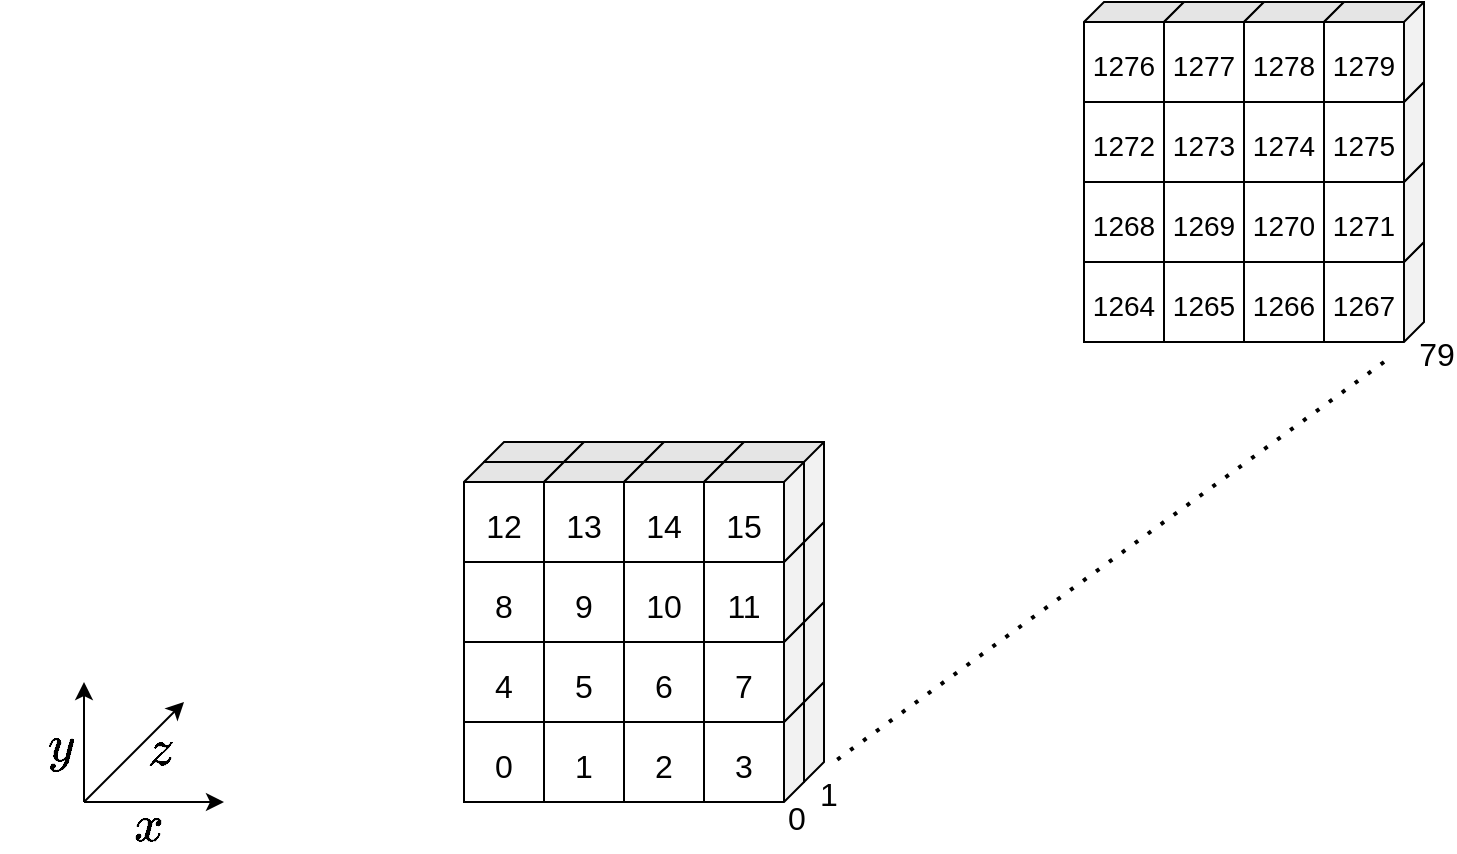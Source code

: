 <mxfile version="26.0.16" pages="2">
  <diagram id="h2uCwHawAl6BEzU_7ndh" name="Page-1">
    <mxGraphModel dx="1858" dy="654" grid="1" gridSize="10" guides="1" tooltips="1" connect="1" arrows="1" fold="1" page="1" pageScale="1" pageWidth="827" pageHeight="1169" math="1" shadow="0">
      <root>
        <mxCell id="0" />
        <mxCell id="1" parent="0" />
        <mxCell id="9xVH19uUfagaDJwgi8uV-118" value="" style="endArrow=none;dashed=1;html=1;dashPattern=1 3;strokeWidth=2;rounded=0;fontSize=22;" parent="1" edge="1">
          <mxGeometry width="50" height="50" relative="1" as="geometry">
            <mxPoint x="670" y="220" as="sourcePoint" />
            <mxPoint x="395" y="420" as="targetPoint" />
          </mxGeometry>
        </mxCell>
        <mxCell id="9xVH19uUfagaDJwgi8uV-119" value="$$z$$" style="text;html=1;align=center;verticalAlign=middle;whiteSpace=wrap;rounded=0;fontSize=22;" parent="1" vertex="1">
          <mxGeometry x="43" y="404" width="30" height="20" as="geometry" />
        </mxCell>
        <mxCell id="9xVH19uUfagaDJwgi8uV-121" value="" style="endArrow=classic;html=1;rounded=0;" parent="1" edge="1">
          <mxGeometry width="50" height="50" relative="1" as="geometry">
            <mxPoint x="20" y="440" as="sourcePoint" />
            <mxPoint x="90" y="440" as="targetPoint" />
          </mxGeometry>
        </mxCell>
        <mxCell id="9xVH19uUfagaDJwgi8uV-122" value="" style="endArrow=classic;html=1;rounded=0;" parent="1" edge="1">
          <mxGeometry width="50" height="50" relative="1" as="geometry">
            <mxPoint x="20" y="440" as="sourcePoint" />
            <mxPoint x="20" y="380" as="targetPoint" />
          </mxGeometry>
        </mxCell>
        <mxCell id="9xVH19uUfagaDJwgi8uV-123" value="" style="endArrow=classic;html=1;rounded=0;" parent="1" edge="1">
          <mxGeometry width="50" height="50" relative="1" as="geometry">
            <mxPoint x="20" y="440" as="sourcePoint" />
            <mxPoint x="70" y="390" as="targetPoint" />
          </mxGeometry>
        </mxCell>
        <mxCell id="9xVH19uUfagaDJwgi8uV-124" value="$$x$$" style="text;html=1;align=center;verticalAlign=middle;whiteSpace=wrap;rounded=0;fontSize=22;" parent="1" vertex="1">
          <mxGeometry x="38" y="442" width="30" height="20" as="geometry" />
        </mxCell>
        <mxCell id="9xVH19uUfagaDJwgi8uV-125" value="$$y$$" style="text;html=1;align=center;verticalAlign=middle;whiteSpace=wrap;rounded=0;fontSize=22;" parent="1" vertex="1">
          <mxGeometry x="-7" y="402" width="30" height="20" as="geometry" />
        </mxCell>
        <mxCell id="9xVH19uUfagaDJwgi8uV-127" value="0" style="text;html=1;align=center;verticalAlign=middle;whiteSpace=wrap;rounded=0;fontSize=16;" parent="1" vertex="1">
          <mxGeometry x="368" y="438" width="17" height="20" as="geometry" />
        </mxCell>
        <mxCell id="9xVH19uUfagaDJwgi8uV-129" value="79" style="text;html=1;align=center;verticalAlign=middle;whiteSpace=wrap;rounded=0;fontSize=16;" parent="1" vertex="1">
          <mxGeometry x="688" y="206" width="17" height="20" as="geometry" />
        </mxCell>
        <mxCell id="nolEaMaMSGzeIynyG51u-1" value="" style="shape=cube;whiteSpace=wrap;html=1;boundedLbl=1;backgroundOutline=1;darkOpacity=0.05;darkOpacity2=0.1;size=10;fontSize=16;rotation=90;" vertex="1" parent="1">
          <mxGeometry x="220" y="380" width="50" height="50" as="geometry" />
        </mxCell>
        <mxCell id="nolEaMaMSGzeIynyG51u-2" value="0" style="text;html=1;align=center;verticalAlign=middle;whiteSpace=wrap;rounded=0;fontSize=16;" vertex="1" parent="1">
          <mxGeometry x="230" y="397" width="20" height="30" as="geometry" />
        </mxCell>
        <mxCell id="nolEaMaMSGzeIynyG51u-3" value="" style="shape=cube;whiteSpace=wrap;html=1;boundedLbl=1;backgroundOutline=1;darkOpacity=0.05;darkOpacity2=0.1;size=10;fontSize=16;rotation=90;" vertex="1" parent="1">
          <mxGeometry x="220" y="340" width="50" height="50" as="geometry" />
        </mxCell>
        <mxCell id="nolEaMaMSGzeIynyG51u-4" value="4" style="text;html=1;align=center;verticalAlign=middle;whiteSpace=wrap;rounded=0;fontSize=16;" vertex="1" parent="1">
          <mxGeometry x="230" y="357" width="20" height="30" as="geometry" />
        </mxCell>
        <mxCell id="nolEaMaMSGzeIynyG51u-5" value="" style="shape=cube;whiteSpace=wrap;html=1;boundedLbl=1;backgroundOutline=1;darkOpacity=0.05;darkOpacity2=0.1;size=10;fontSize=16;rotation=90;" vertex="1" parent="1">
          <mxGeometry x="220" y="300" width="50" height="50" as="geometry" />
        </mxCell>
        <mxCell id="nolEaMaMSGzeIynyG51u-6" value="8" style="text;html=1;align=center;verticalAlign=middle;whiteSpace=wrap;rounded=0;fontSize=16;" vertex="1" parent="1">
          <mxGeometry x="230" y="317" width="20" height="30" as="geometry" />
        </mxCell>
        <mxCell id="nolEaMaMSGzeIynyG51u-7" value="" style="shape=cube;whiteSpace=wrap;html=1;boundedLbl=1;backgroundOutline=1;darkOpacity=0.05;darkOpacity2=0.1;size=10;fontSize=16;rotation=90;" vertex="1" parent="1">
          <mxGeometry x="220" y="260" width="50" height="50" as="geometry" />
        </mxCell>
        <mxCell id="nolEaMaMSGzeIynyG51u-8" value="12" style="text;html=1;align=center;verticalAlign=middle;whiteSpace=wrap;rounded=0;fontSize=16;" vertex="1" parent="1">
          <mxGeometry x="230" y="277" width="20" height="30" as="geometry" />
        </mxCell>
        <mxCell id="nolEaMaMSGzeIynyG51u-9" value="" style="shape=cube;whiteSpace=wrap;html=1;boundedLbl=1;backgroundOutline=1;darkOpacity=0.05;darkOpacity2=0.1;size=10;fontSize=16;rotation=90;" vertex="1" parent="1">
          <mxGeometry x="260" y="380" width="50" height="50" as="geometry" />
        </mxCell>
        <mxCell id="nolEaMaMSGzeIynyG51u-10" value="1" style="text;html=1;align=center;verticalAlign=middle;whiteSpace=wrap;rounded=0;fontSize=16;" vertex="1" parent="1">
          <mxGeometry x="270" y="397" width="20" height="30" as="geometry" />
        </mxCell>
        <mxCell id="nolEaMaMSGzeIynyG51u-11" value="" style="shape=cube;whiteSpace=wrap;html=1;boundedLbl=1;backgroundOutline=1;darkOpacity=0.05;darkOpacity2=0.1;size=10;fontSize=16;rotation=90;" vertex="1" parent="1">
          <mxGeometry x="260" y="340" width="50" height="50" as="geometry" />
        </mxCell>
        <mxCell id="nolEaMaMSGzeIynyG51u-12" value="5" style="text;html=1;align=center;verticalAlign=middle;whiteSpace=wrap;rounded=0;fontSize=16;" vertex="1" parent="1">
          <mxGeometry x="270" y="357" width="20" height="30" as="geometry" />
        </mxCell>
        <mxCell id="nolEaMaMSGzeIynyG51u-13" value="" style="shape=cube;whiteSpace=wrap;html=1;boundedLbl=1;backgroundOutline=1;darkOpacity=0.05;darkOpacity2=0.1;size=10;fontSize=16;rotation=90;" vertex="1" parent="1">
          <mxGeometry x="260" y="300" width="50" height="50" as="geometry" />
        </mxCell>
        <mxCell id="nolEaMaMSGzeIynyG51u-14" value="9" style="text;html=1;align=center;verticalAlign=middle;whiteSpace=wrap;rounded=0;fontSize=16;" vertex="1" parent="1">
          <mxGeometry x="270" y="317" width="20" height="30" as="geometry" />
        </mxCell>
        <mxCell id="nolEaMaMSGzeIynyG51u-15" value="" style="shape=cube;whiteSpace=wrap;html=1;boundedLbl=1;backgroundOutline=1;darkOpacity=0.05;darkOpacity2=0.1;size=10;fontSize=16;rotation=90;" vertex="1" parent="1">
          <mxGeometry x="260" y="260" width="50" height="50" as="geometry" />
        </mxCell>
        <mxCell id="nolEaMaMSGzeIynyG51u-16" value="13" style="text;html=1;align=center;verticalAlign=middle;whiteSpace=wrap;rounded=0;fontSize=16;" vertex="1" parent="1">
          <mxGeometry x="270" y="277" width="20" height="30" as="geometry" />
        </mxCell>
        <mxCell id="nolEaMaMSGzeIynyG51u-17" value="" style="shape=cube;whiteSpace=wrap;html=1;boundedLbl=1;backgroundOutline=1;darkOpacity=0.05;darkOpacity2=0.1;size=10;fontSize=16;rotation=90;" vertex="1" parent="1">
          <mxGeometry x="300" y="380" width="50" height="50" as="geometry" />
        </mxCell>
        <mxCell id="nolEaMaMSGzeIynyG51u-18" value="2" style="text;html=1;align=center;verticalAlign=middle;whiteSpace=wrap;rounded=0;fontSize=16;" vertex="1" parent="1">
          <mxGeometry x="310" y="397" width="20" height="30" as="geometry" />
        </mxCell>
        <mxCell id="nolEaMaMSGzeIynyG51u-19" value="" style="shape=cube;whiteSpace=wrap;html=1;boundedLbl=1;backgroundOutline=1;darkOpacity=0.05;darkOpacity2=0.1;size=10;fontSize=16;rotation=90;" vertex="1" parent="1">
          <mxGeometry x="300" y="340" width="50" height="50" as="geometry" />
        </mxCell>
        <mxCell id="nolEaMaMSGzeIynyG51u-20" value="6" style="text;html=1;align=center;verticalAlign=middle;whiteSpace=wrap;rounded=0;fontSize=16;" vertex="1" parent="1">
          <mxGeometry x="310" y="357" width="20" height="30" as="geometry" />
        </mxCell>
        <mxCell id="nolEaMaMSGzeIynyG51u-21" value="" style="shape=cube;whiteSpace=wrap;html=1;boundedLbl=1;backgroundOutline=1;darkOpacity=0.05;darkOpacity2=0.1;size=10;fontSize=16;rotation=90;" vertex="1" parent="1">
          <mxGeometry x="300" y="300" width="50" height="50" as="geometry" />
        </mxCell>
        <mxCell id="nolEaMaMSGzeIynyG51u-22" value="10" style="text;html=1;align=center;verticalAlign=middle;whiteSpace=wrap;rounded=0;fontSize=16;" vertex="1" parent="1">
          <mxGeometry x="310" y="317" width="20" height="30" as="geometry" />
        </mxCell>
        <mxCell id="nolEaMaMSGzeIynyG51u-23" value="" style="shape=cube;whiteSpace=wrap;html=1;boundedLbl=1;backgroundOutline=1;darkOpacity=0.05;darkOpacity2=0.1;size=10;fontSize=16;rotation=90;" vertex="1" parent="1">
          <mxGeometry x="300" y="260" width="50" height="50" as="geometry" />
        </mxCell>
        <mxCell id="nolEaMaMSGzeIynyG51u-24" value="14" style="text;html=1;align=center;verticalAlign=middle;whiteSpace=wrap;rounded=0;fontSize=16;" vertex="1" parent="1">
          <mxGeometry x="310" y="277" width="20" height="30" as="geometry" />
        </mxCell>
        <mxCell id="nolEaMaMSGzeIynyG51u-25" value="" style="shape=cube;whiteSpace=wrap;html=1;boundedLbl=1;backgroundOutline=1;darkOpacity=0.05;darkOpacity2=0.1;size=10;fontSize=16;rotation=90;" vertex="1" parent="1">
          <mxGeometry x="340" y="380" width="50" height="50" as="geometry" />
        </mxCell>
        <mxCell id="nolEaMaMSGzeIynyG51u-26" value="3" style="text;html=1;align=center;verticalAlign=middle;whiteSpace=wrap;rounded=0;fontSize=16;" vertex="1" parent="1">
          <mxGeometry x="350" y="397" width="20" height="30" as="geometry" />
        </mxCell>
        <mxCell id="nolEaMaMSGzeIynyG51u-27" value="" style="shape=cube;whiteSpace=wrap;html=1;boundedLbl=1;backgroundOutline=1;darkOpacity=0.05;darkOpacity2=0.1;size=10;fontSize=16;rotation=90;" vertex="1" parent="1">
          <mxGeometry x="340" y="340" width="50" height="50" as="geometry" />
        </mxCell>
        <mxCell id="nolEaMaMSGzeIynyG51u-28" value="7" style="text;html=1;align=center;verticalAlign=middle;whiteSpace=wrap;rounded=0;fontSize=16;" vertex="1" parent="1">
          <mxGeometry x="350" y="357" width="20" height="30" as="geometry" />
        </mxCell>
        <mxCell id="nolEaMaMSGzeIynyG51u-29" value="" style="shape=cube;whiteSpace=wrap;html=1;boundedLbl=1;backgroundOutline=1;darkOpacity=0.05;darkOpacity2=0.1;size=10;fontSize=16;rotation=90;" vertex="1" parent="1">
          <mxGeometry x="340" y="300" width="50" height="50" as="geometry" />
        </mxCell>
        <mxCell id="nolEaMaMSGzeIynyG51u-30" value="11" style="text;html=1;align=center;verticalAlign=middle;whiteSpace=wrap;rounded=0;fontSize=16;" vertex="1" parent="1">
          <mxGeometry x="350" y="317" width="20" height="30" as="geometry" />
        </mxCell>
        <mxCell id="nolEaMaMSGzeIynyG51u-31" value="" style="shape=cube;whiteSpace=wrap;html=1;boundedLbl=1;backgroundOutline=1;darkOpacity=0.05;darkOpacity2=0.1;size=10;fontSize=16;rotation=90;" vertex="1" parent="1">
          <mxGeometry x="340" y="260" width="50" height="50" as="geometry" />
        </mxCell>
        <mxCell id="nolEaMaMSGzeIynyG51u-32" value="15" style="text;html=1;align=center;verticalAlign=middle;whiteSpace=wrap;rounded=0;fontSize=16;" vertex="1" parent="1">
          <mxGeometry x="350" y="277" width="20" height="30" as="geometry" />
        </mxCell>
        <mxCell id="nolEaMaMSGzeIynyG51u-33" value="" style="shape=cube;whiteSpace=wrap;html=1;boundedLbl=1;backgroundOutline=1;darkOpacity=0.05;darkOpacity2=0.1;size=10;fontSize=14;rotation=90;" vertex="1" parent="1">
          <mxGeometry x="520" y="160" width="50" height="50" as="geometry" />
        </mxCell>
        <mxCell id="nolEaMaMSGzeIynyG51u-34" value="1264" style="text;html=1;align=center;verticalAlign=middle;whiteSpace=wrap;rounded=0;fontSize=14;" vertex="1" parent="1">
          <mxGeometry x="530" y="177" width="20" height="30" as="geometry" />
        </mxCell>
        <mxCell id="nolEaMaMSGzeIynyG51u-35" value="" style="shape=cube;whiteSpace=wrap;html=1;boundedLbl=1;backgroundOutline=1;darkOpacity=0.05;darkOpacity2=0.1;size=10;fontSize=14;rotation=90;" vertex="1" parent="1">
          <mxGeometry x="520" y="120" width="50" height="50" as="geometry" />
        </mxCell>
        <mxCell id="nolEaMaMSGzeIynyG51u-36" value="1268" style="text;html=1;align=center;verticalAlign=middle;whiteSpace=wrap;rounded=0;fontSize=14;" vertex="1" parent="1">
          <mxGeometry x="530" y="137" width="20" height="30" as="geometry" />
        </mxCell>
        <mxCell id="nolEaMaMSGzeIynyG51u-37" value="" style="shape=cube;whiteSpace=wrap;html=1;boundedLbl=1;backgroundOutline=1;darkOpacity=0.05;darkOpacity2=0.1;size=10;fontSize=14;rotation=90;" vertex="1" parent="1">
          <mxGeometry x="520" y="80" width="50" height="50" as="geometry" />
        </mxCell>
        <mxCell id="nolEaMaMSGzeIynyG51u-38" value="1272" style="text;html=1;align=center;verticalAlign=middle;whiteSpace=wrap;rounded=0;fontSize=14;" vertex="1" parent="1">
          <mxGeometry x="530" y="97" width="20" height="30" as="geometry" />
        </mxCell>
        <mxCell id="nolEaMaMSGzeIynyG51u-39" value="" style="shape=cube;whiteSpace=wrap;html=1;boundedLbl=1;backgroundOutline=1;darkOpacity=0.05;darkOpacity2=0.1;size=10;fontSize=14;rotation=90;" vertex="1" parent="1">
          <mxGeometry x="520" y="40" width="50" height="50" as="geometry" />
        </mxCell>
        <mxCell id="nolEaMaMSGzeIynyG51u-40" value="1276" style="text;html=1;align=center;verticalAlign=middle;whiteSpace=wrap;rounded=0;fontSize=14;" vertex="1" parent="1">
          <mxGeometry x="530" y="57" width="20" height="30" as="geometry" />
        </mxCell>
        <mxCell id="nolEaMaMSGzeIynyG51u-41" value="" style="shape=cube;whiteSpace=wrap;html=1;boundedLbl=1;backgroundOutline=1;darkOpacity=0.05;darkOpacity2=0.1;size=10;fontSize=14;rotation=90;" vertex="1" parent="1">
          <mxGeometry x="560" y="160" width="50" height="50" as="geometry" />
        </mxCell>
        <mxCell id="nolEaMaMSGzeIynyG51u-42" value="1265" style="text;html=1;align=center;verticalAlign=middle;whiteSpace=wrap;rounded=0;fontSize=14;" vertex="1" parent="1">
          <mxGeometry x="570" y="177" width="20" height="30" as="geometry" />
        </mxCell>
        <mxCell id="nolEaMaMSGzeIynyG51u-43" value="" style="shape=cube;whiteSpace=wrap;html=1;boundedLbl=1;backgroundOutline=1;darkOpacity=0.05;darkOpacity2=0.1;size=10;fontSize=14;rotation=90;" vertex="1" parent="1">
          <mxGeometry x="560" y="120" width="50" height="50" as="geometry" />
        </mxCell>
        <mxCell id="nolEaMaMSGzeIynyG51u-44" value="1269" style="text;html=1;align=center;verticalAlign=middle;whiteSpace=wrap;rounded=0;fontSize=14;" vertex="1" parent="1">
          <mxGeometry x="570" y="137" width="20" height="30" as="geometry" />
        </mxCell>
        <mxCell id="nolEaMaMSGzeIynyG51u-45" value="" style="shape=cube;whiteSpace=wrap;html=1;boundedLbl=1;backgroundOutline=1;darkOpacity=0.05;darkOpacity2=0.1;size=10;fontSize=14;rotation=90;" vertex="1" parent="1">
          <mxGeometry x="560" y="80" width="50" height="50" as="geometry" />
        </mxCell>
        <mxCell id="nolEaMaMSGzeIynyG51u-46" value="1273" style="text;html=1;align=center;verticalAlign=middle;whiteSpace=wrap;rounded=0;fontSize=14;" vertex="1" parent="1">
          <mxGeometry x="570" y="97" width="20" height="30" as="geometry" />
        </mxCell>
        <mxCell id="nolEaMaMSGzeIynyG51u-47" value="" style="shape=cube;whiteSpace=wrap;html=1;boundedLbl=1;backgroundOutline=1;darkOpacity=0.05;darkOpacity2=0.1;size=10;fontSize=14;rotation=90;" vertex="1" parent="1">
          <mxGeometry x="560" y="40" width="50" height="50" as="geometry" />
        </mxCell>
        <mxCell id="nolEaMaMSGzeIynyG51u-48" value="1277" style="text;html=1;align=center;verticalAlign=middle;whiteSpace=wrap;rounded=0;fontSize=14;" vertex="1" parent="1">
          <mxGeometry x="570" y="57" width="20" height="30" as="geometry" />
        </mxCell>
        <mxCell id="nolEaMaMSGzeIynyG51u-49" value="" style="shape=cube;whiteSpace=wrap;html=1;boundedLbl=1;backgroundOutline=1;darkOpacity=0.05;darkOpacity2=0.1;size=10;fontSize=14;rotation=90;" vertex="1" parent="1">
          <mxGeometry x="600" y="160" width="50" height="50" as="geometry" />
        </mxCell>
        <mxCell id="nolEaMaMSGzeIynyG51u-50" value="1266" style="text;html=1;align=center;verticalAlign=middle;whiteSpace=wrap;rounded=0;fontSize=14;" vertex="1" parent="1">
          <mxGeometry x="610" y="177" width="20" height="30" as="geometry" />
        </mxCell>
        <mxCell id="nolEaMaMSGzeIynyG51u-51" value="" style="shape=cube;whiteSpace=wrap;html=1;boundedLbl=1;backgroundOutline=1;darkOpacity=0.05;darkOpacity2=0.1;size=10;fontSize=14;rotation=90;" vertex="1" parent="1">
          <mxGeometry x="600" y="120" width="50" height="50" as="geometry" />
        </mxCell>
        <mxCell id="nolEaMaMSGzeIynyG51u-52" value="1270" style="text;html=1;align=center;verticalAlign=middle;whiteSpace=wrap;rounded=0;fontSize=14;" vertex="1" parent="1">
          <mxGeometry x="610" y="137" width="20" height="30" as="geometry" />
        </mxCell>
        <mxCell id="nolEaMaMSGzeIynyG51u-53" value="" style="shape=cube;whiteSpace=wrap;html=1;boundedLbl=1;backgroundOutline=1;darkOpacity=0.05;darkOpacity2=0.1;size=10;fontSize=14;rotation=90;" vertex="1" parent="1">
          <mxGeometry x="600" y="80" width="50" height="50" as="geometry" />
        </mxCell>
        <mxCell id="nolEaMaMSGzeIynyG51u-54" value="1274" style="text;html=1;align=center;verticalAlign=middle;whiteSpace=wrap;rounded=0;fontSize=14;" vertex="1" parent="1">
          <mxGeometry x="610" y="97" width="20" height="30" as="geometry" />
        </mxCell>
        <mxCell id="nolEaMaMSGzeIynyG51u-55" value="" style="shape=cube;whiteSpace=wrap;html=1;boundedLbl=1;backgroundOutline=1;darkOpacity=0.05;darkOpacity2=0.1;size=10;fontSize=14;rotation=90;" vertex="1" parent="1">
          <mxGeometry x="600" y="40" width="50" height="50" as="geometry" />
        </mxCell>
        <mxCell id="nolEaMaMSGzeIynyG51u-56" value="1278" style="text;html=1;align=center;verticalAlign=middle;whiteSpace=wrap;rounded=0;fontSize=14;" vertex="1" parent="1">
          <mxGeometry x="610" y="57" width="20" height="30" as="geometry" />
        </mxCell>
        <mxCell id="nolEaMaMSGzeIynyG51u-57" value="" style="shape=cube;whiteSpace=wrap;html=1;boundedLbl=1;backgroundOutline=1;darkOpacity=0.05;darkOpacity2=0.1;size=10;fontSize=14;rotation=90;" vertex="1" parent="1">
          <mxGeometry x="640" y="160" width="50" height="50" as="geometry" />
        </mxCell>
        <mxCell id="nolEaMaMSGzeIynyG51u-58" value="1267" style="text;html=1;align=center;verticalAlign=middle;whiteSpace=wrap;rounded=0;fontSize=14;" vertex="1" parent="1">
          <mxGeometry x="650" y="177" width="20" height="30" as="geometry" />
        </mxCell>
        <mxCell id="nolEaMaMSGzeIynyG51u-59" value="" style="shape=cube;whiteSpace=wrap;html=1;boundedLbl=1;backgroundOutline=1;darkOpacity=0.05;darkOpacity2=0.1;size=10;fontSize=14;rotation=90;" vertex="1" parent="1">
          <mxGeometry x="640" y="120" width="50" height="50" as="geometry" />
        </mxCell>
        <mxCell id="nolEaMaMSGzeIynyG51u-60" value="1271" style="text;html=1;align=center;verticalAlign=middle;whiteSpace=wrap;rounded=0;fontSize=14;" vertex="1" parent="1">
          <mxGeometry x="650" y="137" width="20" height="30" as="geometry" />
        </mxCell>
        <mxCell id="nolEaMaMSGzeIynyG51u-61" value="" style="shape=cube;whiteSpace=wrap;html=1;boundedLbl=1;backgroundOutline=1;darkOpacity=0.05;darkOpacity2=0.1;size=10;fontSize=14;rotation=90;" vertex="1" parent="1">
          <mxGeometry x="640" y="80" width="50" height="50" as="geometry" />
        </mxCell>
        <mxCell id="nolEaMaMSGzeIynyG51u-62" value="1275" style="text;html=1;align=center;verticalAlign=middle;whiteSpace=wrap;rounded=0;fontSize=14;" vertex="1" parent="1">
          <mxGeometry x="650" y="97" width="20" height="30" as="geometry" />
        </mxCell>
        <mxCell id="nolEaMaMSGzeIynyG51u-63" value="" style="shape=cube;whiteSpace=wrap;html=1;boundedLbl=1;backgroundOutline=1;darkOpacity=0.05;darkOpacity2=0.1;size=10;fontSize=14;rotation=90;" vertex="1" parent="1">
          <mxGeometry x="640" y="40" width="50" height="50" as="geometry" />
        </mxCell>
        <mxCell id="nolEaMaMSGzeIynyG51u-64" value="1279" style="text;html=1;align=center;verticalAlign=middle;whiteSpace=wrap;rounded=0;fontSize=14;" vertex="1" parent="1">
          <mxGeometry x="650" y="57" width="20" height="30" as="geometry" />
        </mxCell>
        <mxCell id="nolEaMaMSGzeIynyG51u-65" value="" style="shape=cube;whiteSpace=wrap;html=1;boundedLbl=1;backgroundOutline=1;darkOpacity=0.05;darkOpacity2=0.1;size=10;fontSize=16;rotation=90;" vertex="1" parent="1">
          <mxGeometry x="210" y="390" width="50" height="50" as="geometry" />
        </mxCell>
        <mxCell id="nolEaMaMSGzeIynyG51u-66" value="0" style="text;html=1;align=center;verticalAlign=middle;whiteSpace=wrap;rounded=0;fontSize=16;" vertex="1" parent="1">
          <mxGeometry x="220" y="407" width="20" height="30" as="geometry" />
        </mxCell>
        <mxCell id="nolEaMaMSGzeIynyG51u-67" value="" style="shape=cube;whiteSpace=wrap;html=1;boundedLbl=1;backgroundOutline=1;darkOpacity=0.05;darkOpacity2=0.1;size=10;fontSize=16;rotation=90;" vertex="1" parent="1">
          <mxGeometry x="210" y="350" width="50" height="50" as="geometry" />
        </mxCell>
        <mxCell id="nolEaMaMSGzeIynyG51u-68" value="4" style="text;html=1;align=center;verticalAlign=middle;whiteSpace=wrap;rounded=0;fontSize=16;" vertex="1" parent="1">
          <mxGeometry x="220" y="367" width="20" height="30" as="geometry" />
        </mxCell>
        <mxCell id="nolEaMaMSGzeIynyG51u-69" value="" style="shape=cube;whiteSpace=wrap;html=1;boundedLbl=1;backgroundOutline=1;darkOpacity=0.05;darkOpacity2=0.1;size=10;fontSize=16;rotation=90;" vertex="1" parent="1">
          <mxGeometry x="210" y="310" width="50" height="50" as="geometry" />
        </mxCell>
        <mxCell id="nolEaMaMSGzeIynyG51u-70" value="8" style="text;html=1;align=center;verticalAlign=middle;whiteSpace=wrap;rounded=0;fontSize=16;" vertex="1" parent="1">
          <mxGeometry x="220" y="327" width="20" height="30" as="geometry" />
        </mxCell>
        <mxCell id="nolEaMaMSGzeIynyG51u-71" value="" style="shape=cube;whiteSpace=wrap;html=1;boundedLbl=1;backgroundOutline=1;darkOpacity=0.05;darkOpacity2=0.1;size=10;fontSize=16;rotation=90;" vertex="1" parent="1">
          <mxGeometry x="210" y="270" width="50" height="50" as="geometry" />
        </mxCell>
        <mxCell id="nolEaMaMSGzeIynyG51u-72" value="12" style="text;html=1;align=center;verticalAlign=middle;whiteSpace=wrap;rounded=0;fontSize=16;" vertex="1" parent="1">
          <mxGeometry x="220" y="287" width="20" height="30" as="geometry" />
        </mxCell>
        <mxCell id="nolEaMaMSGzeIynyG51u-73" value="" style="shape=cube;whiteSpace=wrap;html=1;boundedLbl=1;backgroundOutline=1;darkOpacity=0.05;darkOpacity2=0.1;size=10;fontSize=16;rotation=90;" vertex="1" parent="1">
          <mxGeometry x="250" y="390" width="50" height="50" as="geometry" />
        </mxCell>
        <mxCell id="nolEaMaMSGzeIynyG51u-74" value="1" style="text;html=1;align=center;verticalAlign=middle;whiteSpace=wrap;rounded=0;fontSize=16;" vertex="1" parent="1">
          <mxGeometry x="260" y="407" width="20" height="30" as="geometry" />
        </mxCell>
        <mxCell id="nolEaMaMSGzeIynyG51u-75" value="" style="shape=cube;whiteSpace=wrap;html=1;boundedLbl=1;backgroundOutline=1;darkOpacity=0.05;darkOpacity2=0.1;size=10;fontSize=16;rotation=90;" vertex="1" parent="1">
          <mxGeometry x="250" y="350" width="50" height="50" as="geometry" />
        </mxCell>
        <mxCell id="nolEaMaMSGzeIynyG51u-76" value="5" style="text;html=1;align=center;verticalAlign=middle;whiteSpace=wrap;rounded=0;fontSize=16;" vertex="1" parent="1">
          <mxGeometry x="260" y="367" width="20" height="30" as="geometry" />
        </mxCell>
        <mxCell id="nolEaMaMSGzeIynyG51u-77" value="" style="shape=cube;whiteSpace=wrap;html=1;boundedLbl=1;backgroundOutline=1;darkOpacity=0.05;darkOpacity2=0.1;size=10;fontSize=16;rotation=90;" vertex="1" parent="1">
          <mxGeometry x="250" y="310" width="50" height="50" as="geometry" />
        </mxCell>
        <mxCell id="nolEaMaMSGzeIynyG51u-78" value="9" style="text;html=1;align=center;verticalAlign=middle;whiteSpace=wrap;rounded=0;fontSize=16;" vertex="1" parent="1">
          <mxGeometry x="260" y="327" width="20" height="30" as="geometry" />
        </mxCell>
        <mxCell id="nolEaMaMSGzeIynyG51u-79" value="" style="shape=cube;whiteSpace=wrap;html=1;boundedLbl=1;backgroundOutline=1;darkOpacity=0.05;darkOpacity2=0.1;size=10;fontSize=16;rotation=90;" vertex="1" parent="1">
          <mxGeometry x="250" y="270" width="50" height="50" as="geometry" />
        </mxCell>
        <mxCell id="nolEaMaMSGzeIynyG51u-80" value="13" style="text;html=1;align=center;verticalAlign=middle;whiteSpace=wrap;rounded=0;fontSize=16;" vertex="1" parent="1">
          <mxGeometry x="260" y="287" width="20" height="30" as="geometry" />
        </mxCell>
        <mxCell id="nolEaMaMSGzeIynyG51u-81" value="" style="shape=cube;whiteSpace=wrap;html=1;boundedLbl=1;backgroundOutline=1;darkOpacity=0.05;darkOpacity2=0.1;size=10;fontSize=16;rotation=90;" vertex="1" parent="1">
          <mxGeometry x="290" y="390" width="50" height="50" as="geometry" />
        </mxCell>
        <mxCell id="nolEaMaMSGzeIynyG51u-82" value="2" style="text;html=1;align=center;verticalAlign=middle;whiteSpace=wrap;rounded=0;fontSize=16;" vertex="1" parent="1">
          <mxGeometry x="300" y="407" width="20" height="30" as="geometry" />
        </mxCell>
        <mxCell id="nolEaMaMSGzeIynyG51u-83" value="" style="shape=cube;whiteSpace=wrap;html=1;boundedLbl=1;backgroundOutline=1;darkOpacity=0.05;darkOpacity2=0.1;size=10;fontSize=16;rotation=90;" vertex="1" parent="1">
          <mxGeometry x="290" y="350" width="50" height="50" as="geometry" />
        </mxCell>
        <mxCell id="nolEaMaMSGzeIynyG51u-84" value="6" style="text;html=1;align=center;verticalAlign=middle;whiteSpace=wrap;rounded=0;fontSize=16;" vertex="1" parent="1">
          <mxGeometry x="300" y="367" width="20" height="30" as="geometry" />
        </mxCell>
        <mxCell id="nolEaMaMSGzeIynyG51u-85" value="" style="shape=cube;whiteSpace=wrap;html=1;boundedLbl=1;backgroundOutline=1;darkOpacity=0.05;darkOpacity2=0.1;size=10;fontSize=16;rotation=90;" vertex="1" parent="1">
          <mxGeometry x="290" y="310" width="50" height="50" as="geometry" />
        </mxCell>
        <mxCell id="nolEaMaMSGzeIynyG51u-86" value="10" style="text;html=1;align=center;verticalAlign=middle;whiteSpace=wrap;rounded=0;fontSize=16;" vertex="1" parent="1">
          <mxGeometry x="300" y="327" width="20" height="30" as="geometry" />
        </mxCell>
        <mxCell id="nolEaMaMSGzeIynyG51u-87" value="" style="shape=cube;whiteSpace=wrap;html=1;boundedLbl=1;backgroundOutline=1;darkOpacity=0.05;darkOpacity2=0.1;size=10;fontSize=16;rotation=90;" vertex="1" parent="1">
          <mxGeometry x="290" y="270" width="50" height="50" as="geometry" />
        </mxCell>
        <mxCell id="nolEaMaMSGzeIynyG51u-88" value="14" style="text;html=1;align=center;verticalAlign=middle;whiteSpace=wrap;rounded=0;fontSize=16;" vertex="1" parent="1">
          <mxGeometry x="300" y="287" width="20" height="30" as="geometry" />
        </mxCell>
        <mxCell id="nolEaMaMSGzeIynyG51u-89" value="" style="shape=cube;whiteSpace=wrap;html=1;boundedLbl=1;backgroundOutline=1;darkOpacity=0.05;darkOpacity2=0.1;size=10;fontSize=16;rotation=90;" vertex="1" parent="1">
          <mxGeometry x="330" y="390" width="50" height="50" as="geometry" />
        </mxCell>
        <mxCell id="nolEaMaMSGzeIynyG51u-90" value="3" style="text;html=1;align=center;verticalAlign=middle;whiteSpace=wrap;rounded=0;fontSize=16;" vertex="1" parent="1">
          <mxGeometry x="340" y="407" width="20" height="30" as="geometry" />
        </mxCell>
        <mxCell id="nolEaMaMSGzeIynyG51u-91" value="" style="shape=cube;whiteSpace=wrap;html=1;boundedLbl=1;backgroundOutline=1;darkOpacity=0.05;darkOpacity2=0.1;size=10;fontSize=16;rotation=90;" vertex="1" parent="1">
          <mxGeometry x="330" y="350" width="50" height="50" as="geometry" />
        </mxCell>
        <mxCell id="nolEaMaMSGzeIynyG51u-92" value="7" style="text;html=1;align=center;verticalAlign=middle;whiteSpace=wrap;rounded=0;fontSize=16;" vertex="1" parent="1">
          <mxGeometry x="340" y="367" width="20" height="30" as="geometry" />
        </mxCell>
        <mxCell id="nolEaMaMSGzeIynyG51u-93" value="" style="shape=cube;whiteSpace=wrap;html=1;boundedLbl=1;backgroundOutline=1;darkOpacity=0.05;darkOpacity2=0.1;size=10;fontSize=16;rotation=90;" vertex="1" parent="1">
          <mxGeometry x="330" y="310" width="50" height="50" as="geometry" />
        </mxCell>
        <mxCell id="nolEaMaMSGzeIynyG51u-94" value="11" style="text;html=1;align=center;verticalAlign=middle;whiteSpace=wrap;rounded=0;fontSize=16;" vertex="1" parent="1">
          <mxGeometry x="340" y="327" width="20" height="30" as="geometry" />
        </mxCell>
        <mxCell id="nolEaMaMSGzeIynyG51u-95" value="" style="shape=cube;whiteSpace=wrap;html=1;boundedLbl=1;backgroundOutline=1;darkOpacity=0.05;darkOpacity2=0.1;size=10;fontSize=16;rotation=90;" vertex="1" parent="1">
          <mxGeometry x="330" y="270" width="50" height="50" as="geometry" />
        </mxCell>
        <mxCell id="nolEaMaMSGzeIynyG51u-96" value="15" style="text;html=1;align=center;verticalAlign=middle;whiteSpace=wrap;rounded=0;fontSize=16;" vertex="1" parent="1">
          <mxGeometry x="340" y="287" width="20" height="30" as="geometry" />
        </mxCell>
        <mxCell id="nolEaMaMSGzeIynyG51u-97" value="1" style="text;html=1;align=center;verticalAlign=middle;whiteSpace=wrap;rounded=0;fontSize=16;" vertex="1" parent="1">
          <mxGeometry x="384" y="426" width="17" height="20" as="geometry" />
        </mxCell>
      </root>
    </mxGraphModel>
  </diagram>
  <diagram id="MzvjKmVA5oOBwE3aAC6B" name="Page-2">
    <mxGraphModel dx="1348" dy="2024" grid="1" gridSize="10" guides="1" tooltips="1" connect="1" arrows="1" fold="1" page="1" pageScale="1" pageWidth="827" pageHeight="1169" math="1" shadow="0">
      <root>
        <mxCell id="0" />
        <mxCell id="1" parent="0" />
        <mxCell id="o3m-9pCvDbEGsgj16WtE-1" value="" style="endArrow=none;dashed=1;html=1;dashPattern=1 3;strokeWidth=2;rounded=0;fontSize=22;" edge="1" parent="1">
          <mxGeometry width="50" height="50" relative="1" as="geometry">
            <mxPoint x="1280" y="180" as="sourcePoint" />
            <mxPoint x="1045" y="350" as="targetPoint" />
          </mxGeometry>
        </mxCell>
        <mxCell id="o3m-9pCvDbEGsgj16WtE-2" value="0" style="text;html=1;align=center;verticalAlign=middle;whiteSpace=wrap;rounded=0;fontSize=16;" vertex="1" parent="1">
          <mxGeometry x="1018" y="368" width="17" height="20" as="geometry" />
        </mxCell>
        <mxCell id="o3m-9pCvDbEGsgj16WtE-3" value="79" style="text;html=1;align=center;verticalAlign=middle;whiteSpace=wrap;rounded=0;fontSize=16;" vertex="1" parent="1">
          <mxGeometry x="1615" y="-62" width="17" height="20" as="geometry" />
        </mxCell>
        <mxCell id="o3m-9pCvDbEGsgj16WtE-4" value="" style="shape=cube;whiteSpace=wrap;html=1;boundedLbl=1;backgroundOutline=1;darkOpacity=0.05;darkOpacity2=0.1;size=10;fontSize=16;rotation=90;" vertex="1" parent="1">
          <mxGeometry x="870" y="310" width="50" height="50" as="geometry" />
        </mxCell>
        <mxCell id="o3m-9pCvDbEGsgj16WtE-5" value="0" style="text;html=1;align=center;verticalAlign=middle;whiteSpace=wrap;rounded=0;fontSize=16;" vertex="1" parent="1">
          <mxGeometry x="880" y="327" width="20" height="30" as="geometry" />
        </mxCell>
        <mxCell id="o3m-9pCvDbEGsgj16WtE-6" value="" style="shape=cube;whiteSpace=wrap;html=1;boundedLbl=1;backgroundOutline=1;darkOpacity=0.05;darkOpacity2=0.1;size=10;fontSize=16;rotation=90;" vertex="1" parent="1">
          <mxGeometry x="870" y="270" width="50" height="50" as="geometry" />
        </mxCell>
        <mxCell id="o3m-9pCvDbEGsgj16WtE-7" value="4" style="text;html=1;align=center;verticalAlign=middle;whiteSpace=wrap;rounded=0;fontSize=16;" vertex="1" parent="1">
          <mxGeometry x="880" y="287" width="20" height="30" as="geometry" />
        </mxCell>
        <mxCell id="o3m-9pCvDbEGsgj16WtE-8" value="" style="shape=cube;whiteSpace=wrap;html=1;boundedLbl=1;backgroundOutline=1;darkOpacity=0.05;darkOpacity2=0.1;size=10;fontSize=16;rotation=90;" vertex="1" parent="1">
          <mxGeometry x="870" y="230" width="50" height="50" as="geometry" />
        </mxCell>
        <mxCell id="o3m-9pCvDbEGsgj16WtE-9" value="8" style="text;html=1;align=center;verticalAlign=middle;whiteSpace=wrap;rounded=0;fontSize=16;" vertex="1" parent="1">
          <mxGeometry x="880" y="247" width="20" height="30" as="geometry" />
        </mxCell>
        <mxCell id="o3m-9pCvDbEGsgj16WtE-10" value="" style="shape=cube;whiteSpace=wrap;html=1;boundedLbl=1;backgroundOutline=1;darkOpacity=0.05;darkOpacity2=0.1;size=10;fontSize=16;rotation=90;" vertex="1" parent="1">
          <mxGeometry x="870" y="190" width="50" height="50" as="geometry" />
        </mxCell>
        <mxCell id="o3m-9pCvDbEGsgj16WtE-11" value="12" style="text;html=1;align=center;verticalAlign=middle;whiteSpace=wrap;rounded=0;fontSize=16;" vertex="1" parent="1">
          <mxGeometry x="880" y="207" width="20" height="30" as="geometry" />
        </mxCell>
        <mxCell id="o3m-9pCvDbEGsgj16WtE-12" value="" style="shape=cube;whiteSpace=wrap;html=1;boundedLbl=1;backgroundOutline=1;darkOpacity=0.05;darkOpacity2=0.1;size=10;fontSize=16;rotation=90;" vertex="1" parent="1">
          <mxGeometry x="910" y="310" width="50" height="50" as="geometry" />
        </mxCell>
        <mxCell id="o3m-9pCvDbEGsgj16WtE-13" value="1" style="text;html=1;align=center;verticalAlign=middle;whiteSpace=wrap;rounded=0;fontSize=16;" vertex="1" parent="1">
          <mxGeometry x="920" y="327" width="20" height="30" as="geometry" />
        </mxCell>
        <mxCell id="o3m-9pCvDbEGsgj16WtE-14" value="" style="shape=cube;whiteSpace=wrap;html=1;boundedLbl=1;backgroundOutline=1;darkOpacity=0.05;darkOpacity2=0.1;size=10;fontSize=16;rotation=90;" vertex="1" parent="1">
          <mxGeometry x="910" y="270" width="50" height="50" as="geometry" />
        </mxCell>
        <mxCell id="o3m-9pCvDbEGsgj16WtE-15" value="5" style="text;html=1;align=center;verticalAlign=middle;whiteSpace=wrap;rounded=0;fontSize=16;" vertex="1" parent="1">
          <mxGeometry x="920" y="287" width="20" height="30" as="geometry" />
        </mxCell>
        <mxCell id="o3m-9pCvDbEGsgj16WtE-16" value="" style="shape=cube;whiteSpace=wrap;html=1;boundedLbl=1;backgroundOutline=1;darkOpacity=0.05;darkOpacity2=0.1;size=10;fontSize=16;rotation=90;" vertex="1" parent="1">
          <mxGeometry x="910" y="230" width="50" height="50" as="geometry" />
        </mxCell>
        <mxCell id="o3m-9pCvDbEGsgj16WtE-17" value="9" style="text;html=1;align=center;verticalAlign=middle;whiteSpace=wrap;rounded=0;fontSize=16;" vertex="1" parent="1">
          <mxGeometry x="920" y="247" width="20" height="30" as="geometry" />
        </mxCell>
        <mxCell id="o3m-9pCvDbEGsgj16WtE-18" value="" style="shape=cube;whiteSpace=wrap;html=1;boundedLbl=1;backgroundOutline=1;darkOpacity=0.05;darkOpacity2=0.1;size=10;fontSize=16;rotation=90;" vertex="1" parent="1">
          <mxGeometry x="910" y="190" width="50" height="50" as="geometry" />
        </mxCell>
        <mxCell id="o3m-9pCvDbEGsgj16WtE-19" value="13" style="text;html=1;align=center;verticalAlign=middle;whiteSpace=wrap;rounded=0;fontSize=16;" vertex="1" parent="1">
          <mxGeometry x="920" y="207" width="20" height="30" as="geometry" />
        </mxCell>
        <mxCell id="o3m-9pCvDbEGsgj16WtE-20" value="" style="shape=cube;whiteSpace=wrap;html=1;boundedLbl=1;backgroundOutline=1;darkOpacity=0.05;darkOpacity2=0.1;size=10;fontSize=16;rotation=90;" vertex="1" parent="1">
          <mxGeometry x="950" y="310" width="50" height="50" as="geometry" />
        </mxCell>
        <mxCell id="o3m-9pCvDbEGsgj16WtE-21" value="2" style="text;html=1;align=center;verticalAlign=middle;whiteSpace=wrap;rounded=0;fontSize=16;" vertex="1" parent="1">
          <mxGeometry x="960" y="327" width="20" height="30" as="geometry" />
        </mxCell>
        <mxCell id="o3m-9pCvDbEGsgj16WtE-22" value="" style="shape=cube;whiteSpace=wrap;html=1;boundedLbl=1;backgroundOutline=1;darkOpacity=0.05;darkOpacity2=0.1;size=10;fontSize=16;rotation=90;" vertex="1" parent="1">
          <mxGeometry x="950" y="270" width="50" height="50" as="geometry" />
        </mxCell>
        <mxCell id="o3m-9pCvDbEGsgj16WtE-23" value="6" style="text;html=1;align=center;verticalAlign=middle;whiteSpace=wrap;rounded=0;fontSize=16;" vertex="1" parent="1">
          <mxGeometry x="960" y="287" width="20" height="30" as="geometry" />
        </mxCell>
        <mxCell id="o3m-9pCvDbEGsgj16WtE-24" value="" style="shape=cube;whiteSpace=wrap;html=1;boundedLbl=1;backgroundOutline=1;darkOpacity=0.05;darkOpacity2=0.1;size=10;fontSize=16;rotation=90;" vertex="1" parent="1">
          <mxGeometry x="950" y="230" width="50" height="50" as="geometry" />
        </mxCell>
        <mxCell id="o3m-9pCvDbEGsgj16WtE-25" value="10" style="text;html=1;align=center;verticalAlign=middle;whiteSpace=wrap;rounded=0;fontSize=16;" vertex="1" parent="1">
          <mxGeometry x="960" y="247" width="20" height="30" as="geometry" />
        </mxCell>
        <mxCell id="o3m-9pCvDbEGsgj16WtE-26" value="" style="shape=cube;whiteSpace=wrap;html=1;boundedLbl=1;backgroundOutline=1;darkOpacity=0.05;darkOpacity2=0.1;size=10;fontSize=16;rotation=90;" vertex="1" parent="1">
          <mxGeometry x="950" y="190" width="50" height="50" as="geometry" />
        </mxCell>
        <mxCell id="o3m-9pCvDbEGsgj16WtE-27" value="14" style="text;html=1;align=center;verticalAlign=middle;whiteSpace=wrap;rounded=0;fontSize=16;" vertex="1" parent="1">
          <mxGeometry x="960" y="207" width="20" height="30" as="geometry" />
        </mxCell>
        <mxCell id="o3m-9pCvDbEGsgj16WtE-28" value="" style="shape=cube;whiteSpace=wrap;html=1;boundedLbl=1;backgroundOutline=1;darkOpacity=0.05;darkOpacity2=0.1;size=10;fontSize=16;rotation=90;" vertex="1" parent="1">
          <mxGeometry x="990" y="310" width="50" height="50" as="geometry" />
        </mxCell>
        <mxCell id="o3m-9pCvDbEGsgj16WtE-29" value="3" style="text;html=1;align=center;verticalAlign=middle;whiteSpace=wrap;rounded=0;fontSize=16;" vertex="1" parent="1">
          <mxGeometry x="1000" y="327" width="20" height="30" as="geometry" />
        </mxCell>
        <mxCell id="o3m-9pCvDbEGsgj16WtE-30" value="" style="shape=cube;whiteSpace=wrap;html=1;boundedLbl=1;backgroundOutline=1;darkOpacity=0.05;darkOpacity2=0.1;size=10;fontSize=16;rotation=90;" vertex="1" parent="1">
          <mxGeometry x="990" y="270" width="50" height="50" as="geometry" />
        </mxCell>
        <mxCell id="o3m-9pCvDbEGsgj16WtE-31" value="7" style="text;html=1;align=center;verticalAlign=middle;whiteSpace=wrap;rounded=0;fontSize=16;" vertex="1" parent="1">
          <mxGeometry x="1000" y="287" width="20" height="30" as="geometry" />
        </mxCell>
        <mxCell id="o3m-9pCvDbEGsgj16WtE-32" value="" style="shape=cube;whiteSpace=wrap;html=1;boundedLbl=1;backgroundOutline=1;darkOpacity=0.05;darkOpacity2=0.1;size=10;fontSize=16;rotation=90;" vertex="1" parent="1">
          <mxGeometry x="990" y="230" width="50" height="50" as="geometry" />
        </mxCell>
        <mxCell id="o3m-9pCvDbEGsgj16WtE-33" value="11" style="text;html=1;align=center;verticalAlign=middle;whiteSpace=wrap;rounded=0;fontSize=16;" vertex="1" parent="1">
          <mxGeometry x="1000" y="247" width="20" height="30" as="geometry" />
        </mxCell>
        <mxCell id="o3m-9pCvDbEGsgj16WtE-34" value="" style="shape=cube;whiteSpace=wrap;html=1;boundedLbl=1;backgroundOutline=1;darkOpacity=0.05;darkOpacity2=0.1;size=10;fontSize=16;rotation=90;" vertex="1" parent="1">
          <mxGeometry x="990" y="190" width="50" height="50" as="geometry" />
        </mxCell>
        <mxCell id="o3m-9pCvDbEGsgj16WtE-35" value="15" style="text;html=1;align=center;verticalAlign=middle;whiteSpace=wrap;rounded=0;fontSize=16;" vertex="1" parent="1">
          <mxGeometry x="1000" y="207" width="20" height="30" as="geometry" />
        </mxCell>
        <mxCell id="o3m-9pCvDbEGsgj16WtE-36" value="" style="shape=cube;whiteSpace=wrap;html=1;boundedLbl=1;backgroundOutline=1;darkOpacity=0.05;darkOpacity2=0.1;size=10;fontSize=14;rotation=90;" vertex="1" parent="1">
          <mxGeometry x="1447" y="-108" width="50" height="50" as="geometry" />
        </mxCell>
        <mxCell id="o3m-9pCvDbEGsgj16WtE-37" value="1264" style="text;html=1;align=center;verticalAlign=middle;whiteSpace=wrap;rounded=0;fontSize=14;" vertex="1" parent="1">
          <mxGeometry x="1457" y="-91" width="20" height="30" as="geometry" />
        </mxCell>
        <mxCell id="o3m-9pCvDbEGsgj16WtE-38" value="" style="shape=cube;whiteSpace=wrap;html=1;boundedLbl=1;backgroundOutline=1;darkOpacity=0.05;darkOpacity2=0.1;size=10;fontSize=14;rotation=90;" vertex="1" parent="1">
          <mxGeometry x="1447" y="-148" width="50" height="50" as="geometry" />
        </mxCell>
        <mxCell id="o3m-9pCvDbEGsgj16WtE-39" value="1268" style="text;html=1;align=center;verticalAlign=middle;whiteSpace=wrap;rounded=0;fontSize=14;" vertex="1" parent="1">
          <mxGeometry x="1457" y="-131" width="20" height="30" as="geometry" />
        </mxCell>
        <mxCell id="o3m-9pCvDbEGsgj16WtE-40" value="" style="shape=cube;whiteSpace=wrap;html=1;boundedLbl=1;backgroundOutline=1;darkOpacity=0.05;darkOpacity2=0.1;size=10;fontSize=14;rotation=90;" vertex="1" parent="1">
          <mxGeometry x="1447" y="-188" width="50" height="50" as="geometry" />
        </mxCell>
        <mxCell id="o3m-9pCvDbEGsgj16WtE-41" value="1272" style="text;html=1;align=center;verticalAlign=middle;whiteSpace=wrap;rounded=0;fontSize=14;" vertex="1" parent="1">
          <mxGeometry x="1457" y="-171" width="20" height="30" as="geometry" />
        </mxCell>
        <mxCell id="o3m-9pCvDbEGsgj16WtE-42" value="" style="shape=cube;whiteSpace=wrap;html=1;boundedLbl=1;backgroundOutline=1;darkOpacity=0.05;darkOpacity2=0.1;size=10;fontSize=14;rotation=90;" vertex="1" parent="1">
          <mxGeometry x="1447" y="-228" width="50" height="50" as="geometry" />
        </mxCell>
        <mxCell id="o3m-9pCvDbEGsgj16WtE-43" value="1276" style="text;html=1;align=center;verticalAlign=middle;whiteSpace=wrap;rounded=0;fontSize=14;" vertex="1" parent="1">
          <mxGeometry x="1457" y="-211" width="20" height="30" as="geometry" />
        </mxCell>
        <mxCell id="o3m-9pCvDbEGsgj16WtE-44" value="" style="shape=cube;whiteSpace=wrap;html=1;boundedLbl=1;backgroundOutline=1;darkOpacity=0.05;darkOpacity2=0.1;size=10;fontSize=14;rotation=90;" vertex="1" parent="1">
          <mxGeometry x="1487" y="-108" width="50" height="50" as="geometry" />
        </mxCell>
        <mxCell id="o3m-9pCvDbEGsgj16WtE-45" value="1265" style="text;html=1;align=center;verticalAlign=middle;whiteSpace=wrap;rounded=0;fontSize=14;" vertex="1" parent="1">
          <mxGeometry x="1497" y="-91" width="20" height="30" as="geometry" />
        </mxCell>
        <mxCell id="o3m-9pCvDbEGsgj16WtE-46" value="" style="shape=cube;whiteSpace=wrap;html=1;boundedLbl=1;backgroundOutline=1;darkOpacity=0.05;darkOpacity2=0.1;size=10;fontSize=14;rotation=90;" vertex="1" parent="1">
          <mxGeometry x="1487" y="-148" width="50" height="50" as="geometry" />
        </mxCell>
        <mxCell id="o3m-9pCvDbEGsgj16WtE-47" value="1269" style="text;html=1;align=center;verticalAlign=middle;whiteSpace=wrap;rounded=0;fontSize=14;" vertex="1" parent="1">
          <mxGeometry x="1497" y="-131" width="20" height="30" as="geometry" />
        </mxCell>
        <mxCell id="o3m-9pCvDbEGsgj16WtE-48" value="" style="shape=cube;whiteSpace=wrap;html=1;boundedLbl=1;backgroundOutline=1;darkOpacity=0.05;darkOpacity2=0.1;size=10;fontSize=14;rotation=90;" vertex="1" parent="1">
          <mxGeometry x="1487" y="-188" width="50" height="50" as="geometry" />
        </mxCell>
        <mxCell id="o3m-9pCvDbEGsgj16WtE-49" value="1273" style="text;html=1;align=center;verticalAlign=middle;whiteSpace=wrap;rounded=0;fontSize=14;" vertex="1" parent="1">
          <mxGeometry x="1497" y="-171" width="20" height="30" as="geometry" />
        </mxCell>
        <mxCell id="o3m-9pCvDbEGsgj16WtE-50" value="" style="shape=cube;whiteSpace=wrap;html=1;boundedLbl=1;backgroundOutline=1;darkOpacity=0.05;darkOpacity2=0.1;size=10;fontSize=14;rotation=90;" vertex="1" parent="1">
          <mxGeometry x="1487" y="-228" width="50" height="50" as="geometry" />
        </mxCell>
        <mxCell id="o3m-9pCvDbEGsgj16WtE-51" value="1277" style="text;html=1;align=center;verticalAlign=middle;whiteSpace=wrap;rounded=0;fontSize=14;" vertex="1" parent="1">
          <mxGeometry x="1497" y="-211" width="20" height="30" as="geometry" />
        </mxCell>
        <mxCell id="o3m-9pCvDbEGsgj16WtE-52" value="" style="shape=cube;whiteSpace=wrap;html=1;boundedLbl=1;backgroundOutline=1;darkOpacity=0.05;darkOpacity2=0.1;size=10;fontSize=14;rotation=90;" vertex="1" parent="1">
          <mxGeometry x="1527" y="-108" width="50" height="50" as="geometry" />
        </mxCell>
        <mxCell id="o3m-9pCvDbEGsgj16WtE-53" value="1266" style="text;html=1;align=center;verticalAlign=middle;whiteSpace=wrap;rounded=0;fontSize=14;" vertex="1" parent="1">
          <mxGeometry x="1537" y="-91" width="20" height="30" as="geometry" />
        </mxCell>
        <mxCell id="o3m-9pCvDbEGsgj16WtE-54" value="" style="shape=cube;whiteSpace=wrap;html=1;boundedLbl=1;backgroundOutline=1;darkOpacity=0.05;darkOpacity2=0.1;size=10;fontSize=14;rotation=90;" vertex="1" parent="1">
          <mxGeometry x="1527" y="-148" width="50" height="50" as="geometry" />
        </mxCell>
        <mxCell id="o3m-9pCvDbEGsgj16WtE-55" value="1270" style="text;html=1;align=center;verticalAlign=middle;whiteSpace=wrap;rounded=0;fontSize=14;" vertex="1" parent="1">
          <mxGeometry x="1537" y="-131" width="20" height="30" as="geometry" />
        </mxCell>
        <mxCell id="o3m-9pCvDbEGsgj16WtE-56" value="" style="shape=cube;whiteSpace=wrap;html=1;boundedLbl=1;backgroundOutline=1;darkOpacity=0.05;darkOpacity2=0.1;size=10;fontSize=14;rotation=90;" vertex="1" parent="1">
          <mxGeometry x="1527" y="-188" width="50" height="50" as="geometry" />
        </mxCell>
        <mxCell id="o3m-9pCvDbEGsgj16WtE-57" value="1274" style="text;html=1;align=center;verticalAlign=middle;whiteSpace=wrap;rounded=0;fontSize=14;" vertex="1" parent="1">
          <mxGeometry x="1537" y="-171" width="20" height="30" as="geometry" />
        </mxCell>
        <mxCell id="o3m-9pCvDbEGsgj16WtE-58" value="" style="shape=cube;whiteSpace=wrap;html=1;boundedLbl=1;backgroundOutline=1;darkOpacity=0.05;darkOpacity2=0.1;size=10;fontSize=14;rotation=90;" vertex="1" parent="1">
          <mxGeometry x="1527" y="-228" width="50" height="50" as="geometry" />
        </mxCell>
        <mxCell id="o3m-9pCvDbEGsgj16WtE-59" value="1278" style="text;html=1;align=center;verticalAlign=middle;whiteSpace=wrap;rounded=0;fontSize=14;" vertex="1" parent="1">
          <mxGeometry x="1537" y="-211" width="20" height="30" as="geometry" />
        </mxCell>
        <mxCell id="o3m-9pCvDbEGsgj16WtE-60" value="" style="shape=cube;whiteSpace=wrap;html=1;boundedLbl=1;backgroundOutline=1;darkOpacity=0.05;darkOpacity2=0.1;size=10;fontSize=14;rotation=90;" vertex="1" parent="1">
          <mxGeometry x="1567" y="-108" width="50" height="50" as="geometry" />
        </mxCell>
        <mxCell id="o3m-9pCvDbEGsgj16WtE-61" value="1267" style="text;html=1;align=center;verticalAlign=middle;whiteSpace=wrap;rounded=0;fontSize=14;" vertex="1" parent="1">
          <mxGeometry x="1577" y="-91" width="20" height="30" as="geometry" />
        </mxCell>
        <mxCell id="o3m-9pCvDbEGsgj16WtE-62" value="" style="shape=cube;whiteSpace=wrap;html=1;boundedLbl=1;backgroundOutline=1;darkOpacity=0.05;darkOpacity2=0.1;size=10;fontSize=14;rotation=90;" vertex="1" parent="1">
          <mxGeometry x="1567" y="-148" width="50" height="50" as="geometry" />
        </mxCell>
        <mxCell id="o3m-9pCvDbEGsgj16WtE-63" value="1271" style="text;html=1;align=center;verticalAlign=middle;whiteSpace=wrap;rounded=0;fontSize=14;" vertex="1" parent="1">
          <mxGeometry x="1577" y="-131" width="20" height="30" as="geometry" />
        </mxCell>
        <mxCell id="o3m-9pCvDbEGsgj16WtE-64" value="" style="shape=cube;whiteSpace=wrap;html=1;boundedLbl=1;backgroundOutline=1;darkOpacity=0.05;darkOpacity2=0.1;size=10;fontSize=14;rotation=90;" vertex="1" parent="1">
          <mxGeometry x="1567" y="-188" width="50" height="50" as="geometry" />
        </mxCell>
        <mxCell id="o3m-9pCvDbEGsgj16WtE-65" value="1275" style="text;html=1;align=center;verticalAlign=middle;whiteSpace=wrap;rounded=0;fontSize=14;" vertex="1" parent="1">
          <mxGeometry x="1577" y="-171" width="20" height="30" as="geometry" />
        </mxCell>
        <mxCell id="o3m-9pCvDbEGsgj16WtE-66" value="" style="shape=cube;whiteSpace=wrap;html=1;boundedLbl=1;backgroundOutline=1;darkOpacity=0.05;darkOpacity2=0.1;size=10;fontSize=14;rotation=90;" vertex="1" parent="1">
          <mxGeometry x="1567" y="-228" width="50" height="50" as="geometry" />
        </mxCell>
        <mxCell id="o3m-9pCvDbEGsgj16WtE-67" value="1279" style="text;html=1;align=center;verticalAlign=middle;whiteSpace=wrap;rounded=0;fontSize=14;" vertex="1" parent="1">
          <mxGeometry x="1577" y="-211" width="20" height="30" as="geometry" />
        </mxCell>
        <mxCell id="o3m-9pCvDbEGsgj16WtE-68" value="" style="shape=cube;whiteSpace=wrap;html=1;boundedLbl=1;backgroundOutline=1;darkOpacity=0.05;darkOpacity2=0.1;size=10;fontSize=16;rotation=90;" vertex="1" parent="1">
          <mxGeometry x="860" y="320" width="50" height="50" as="geometry" />
        </mxCell>
        <mxCell id="o3m-9pCvDbEGsgj16WtE-69" value="0" style="text;html=1;align=center;verticalAlign=middle;whiteSpace=wrap;rounded=0;fontSize=16;" vertex="1" parent="1">
          <mxGeometry x="870" y="337" width="20" height="30" as="geometry" />
        </mxCell>
        <mxCell id="o3m-9pCvDbEGsgj16WtE-70" value="" style="shape=cube;whiteSpace=wrap;html=1;boundedLbl=1;backgroundOutline=1;darkOpacity=0.05;darkOpacity2=0.1;size=10;fontSize=16;rotation=90;" vertex="1" parent="1">
          <mxGeometry x="860" y="280" width="50" height="50" as="geometry" />
        </mxCell>
        <mxCell id="o3m-9pCvDbEGsgj16WtE-71" value="4" style="text;html=1;align=center;verticalAlign=middle;whiteSpace=wrap;rounded=0;fontSize=16;" vertex="1" parent="1">
          <mxGeometry x="870" y="297" width="20" height="30" as="geometry" />
        </mxCell>
        <mxCell id="o3m-9pCvDbEGsgj16WtE-72" value="" style="shape=cube;whiteSpace=wrap;html=1;boundedLbl=1;backgroundOutline=1;darkOpacity=0.05;darkOpacity2=0.1;size=10;fontSize=16;rotation=90;" vertex="1" parent="1">
          <mxGeometry x="860" y="240" width="50" height="50" as="geometry" />
        </mxCell>
        <mxCell id="o3m-9pCvDbEGsgj16WtE-73" value="8" style="text;html=1;align=center;verticalAlign=middle;whiteSpace=wrap;rounded=0;fontSize=16;" vertex="1" parent="1">
          <mxGeometry x="870" y="257" width="20" height="30" as="geometry" />
        </mxCell>
        <mxCell id="o3m-9pCvDbEGsgj16WtE-74" value="" style="shape=cube;whiteSpace=wrap;html=1;boundedLbl=1;backgroundOutline=1;darkOpacity=0.05;darkOpacity2=0.1;size=10;fontSize=16;rotation=90;" vertex="1" parent="1">
          <mxGeometry x="860" y="200" width="50" height="50" as="geometry" />
        </mxCell>
        <mxCell id="o3m-9pCvDbEGsgj16WtE-75" value="12" style="text;html=1;align=center;verticalAlign=middle;whiteSpace=wrap;rounded=0;fontSize=16;" vertex="1" parent="1">
          <mxGeometry x="870" y="217" width="20" height="30" as="geometry" />
        </mxCell>
        <mxCell id="o3m-9pCvDbEGsgj16WtE-76" value="" style="shape=cube;whiteSpace=wrap;html=1;boundedLbl=1;backgroundOutline=1;darkOpacity=0.05;darkOpacity2=0.1;size=10;fontSize=16;rotation=90;" vertex="1" parent="1">
          <mxGeometry x="900" y="320" width="50" height="50" as="geometry" />
        </mxCell>
        <mxCell id="o3m-9pCvDbEGsgj16WtE-77" value="1" style="text;html=1;align=center;verticalAlign=middle;whiteSpace=wrap;rounded=0;fontSize=16;" vertex="1" parent="1">
          <mxGeometry x="910" y="337" width="20" height="30" as="geometry" />
        </mxCell>
        <mxCell id="o3m-9pCvDbEGsgj16WtE-78" value="" style="shape=cube;whiteSpace=wrap;html=1;boundedLbl=1;backgroundOutline=1;darkOpacity=0.05;darkOpacity2=0.1;size=10;fontSize=16;rotation=90;" vertex="1" parent="1">
          <mxGeometry x="900" y="280" width="50" height="50" as="geometry" />
        </mxCell>
        <mxCell id="o3m-9pCvDbEGsgj16WtE-79" value="5" style="text;html=1;align=center;verticalAlign=middle;whiteSpace=wrap;rounded=0;fontSize=16;" vertex="1" parent="1">
          <mxGeometry x="910" y="297" width="20" height="30" as="geometry" />
        </mxCell>
        <mxCell id="o3m-9pCvDbEGsgj16WtE-80" value="" style="shape=cube;whiteSpace=wrap;html=1;boundedLbl=1;backgroundOutline=1;darkOpacity=0.05;darkOpacity2=0.1;size=10;fontSize=16;rotation=90;" vertex="1" parent="1">
          <mxGeometry x="900" y="240" width="50" height="50" as="geometry" />
        </mxCell>
        <mxCell id="o3m-9pCvDbEGsgj16WtE-81" value="9" style="text;html=1;align=center;verticalAlign=middle;whiteSpace=wrap;rounded=0;fontSize=16;" vertex="1" parent="1">
          <mxGeometry x="910" y="257" width="20" height="30" as="geometry" />
        </mxCell>
        <mxCell id="o3m-9pCvDbEGsgj16WtE-82" value="" style="shape=cube;whiteSpace=wrap;html=1;boundedLbl=1;backgroundOutline=1;darkOpacity=0.05;darkOpacity2=0.1;size=10;fontSize=16;rotation=90;" vertex="1" parent="1">
          <mxGeometry x="900" y="200" width="50" height="50" as="geometry" />
        </mxCell>
        <mxCell id="o3m-9pCvDbEGsgj16WtE-83" value="13" style="text;html=1;align=center;verticalAlign=middle;whiteSpace=wrap;rounded=0;fontSize=16;" vertex="1" parent="1">
          <mxGeometry x="910" y="217" width="20" height="30" as="geometry" />
        </mxCell>
        <mxCell id="o3m-9pCvDbEGsgj16WtE-84" value="" style="shape=cube;whiteSpace=wrap;html=1;boundedLbl=1;backgroundOutline=1;darkOpacity=0.05;darkOpacity2=0.1;size=10;fontSize=16;rotation=90;" vertex="1" parent="1">
          <mxGeometry x="940" y="320" width="50" height="50" as="geometry" />
        </mxCell>
        <mxCell id="o3m-9pCvDbEGsgj16WtE-85" value="2" style="text;html=1;align=center;verticalAlign=middle;whiteSpace=wrap;rounded=0;fontSize=16;" vertex="1" parent="1">
          <mxGeometry x="950" y="337" width="20" height="30" as="geometry" />
        </mxCell>
        <mxCell id="o3m-9pCvDbEGsgj16WtE-86" value="" style="shape=cube;whiteSpace=wrap;html=1;boundedLbl=1;backgroundOutline=1;darkOpacity=0.05;darkOpacity2=0.1;size=10;fontSize=16;rotation=90;" vertex="1" parent="1">
          <mxGeometry x="940" y="280" width="50" height="50" as="geometry" />
        </mxCell>
        <mxCell id="o3m-9pCvDbEGsgj16WtE-87" value="6" style="text;html=1;align=center;verticalAlign=middle;whiteSpace=wrap;rounded=0;fontSize=16;" vertex="1" parent="1">
          <mxGeometry x="950" y="297" width="20" height="30" as="geometry" />
        </mxCell>
        <mxCell id="o3m-9pCvDbEGsgj16WtE-88" value="" style="shape=cube;whiteSpace=wrap;html=1;boundedLbl=1;backgroundOutline=1;darkOpacity=0.05;darkOpacity2=0.1;size=10;fontSize=16;rotation=90;" vertex="1" parent="1">
          <mxGeometry x="940" y="240" width="50" height="50" as="geometry" />
        </mxCell>
        <mxCell id="o3m-9pCvDbEGsgj16WtE-89" value="10" style="text;html=1;align=center;verticalAlign=middle;whiteSpace=wrap;rounded=0;fontSize=16;" vertex="1" parent="1">
          <mxGeometry x="950" y="257" width="20" height="30" as="geometry" />
        </mxCell>
        <mxCell id="o3m-9pCvDbEGsgj16WtE-90" value="" style="shape=cube;whiteSpace=wrap;html=1;boundedLbl=1;backgroundOutline=1;darkOpacity=0.05;darkOpacity2=0.1;size=10;fontSize=16;rotation=90;" vertex="1" parent="1">
          <mxGeometry x="940" y="200" width="50" height="50" as="geometry" />
        </mxCell>
        <mxCell id="o3m-9pCvDbEGsgj16WtE-91" value="14" style="text;html=1;align=center;verticalAlign=middle;whiteSpace=wrap;rounded=0;fontSize=16;" vertex="1" parent="1">
          <mxGeometry x="950" y="217" width="20" height="30" as="geometry" />
        </mxCell>
        <mxCell id="o3m-9pCvDbEGsgj16WtE-92" value="" style="shape=cube;whiteSpace=wrap;html=1;boundedLbl=1;backgroundOutline=1;darkOpacity=0.05;darkOpacity2=0.1;size=10;fontSize=16;rotation=90;" vertex="1" parent="1">
          <mxGeometry x="980" y="320" width="50" height="50" as="geometry" />
        </mxCell>
        <mxCell id="o3m-9pCvDbEGsgj16WtE-93" value="3" style="text;html=1;align=center;verticalAlign=middle;whiteSpace=wrap;rounded=0;fontSize=16;" vertex="1" parent="1">
          <mxGeometry x="990" y="337" width="20" height="30" as="geometry" />
        </mxCell>
        <mxCell id="o3m-9pCvDbEGsgj16WtE-94" value="" style="shape=cube;whiteSpace=wrap;html=1;boundedLbl=1;backgroundOutline=1;darkOpacity=0.05;darkOpacity2=0.1;size=10;fontSize=16;rotation=90;" vertex="1" parent="1">
          <mxGeometry x="980" y="280" width="50" height="50" as="geometry" />
        </mxCell>
        <mxCell id="o3m-9pCvDbEGsgj16WtE-95" value="7" style="text;html=1;align=center;verticalAlign=middle;whiteSpace=wrap;rounded=0;fontSize=16;" vertex="1" parent="1">
          <mxGeometry x="990" y="297" width="20" height="30" as="geometry" />
        </mxCell>
        <mxCell id="o3m-9pCvDbEGsgj16WtE-96" value="" style="shape=cube;whiteSpace=wrap;html=1;boundedLbl=1;backgroundOutline=1;darkOpacity=0.05;darkOpacity2=0.1;size=10;fontSize=16;rotation=90;" vertex="1" parent="1">
          <mxGeometry x="980" y="240" width="50" height="50" as="geometry" />
        </mxCell>
        <mxCell id="o3m-9pCvDbEGsgj16WtE-97" value="11" style="text;html=1;align=center;verticalAlign=middle;whiteSpace=wrap;rounded=0;fontSize=16;" vertex="1" parent="1">
          <mxGeometry x="990" y="257" width="20" height="30" as="geometry" />
        </mxCell>
        <mxCell id="o3m-9pCvDbEGsgj16WtE-98" value="" style="shape=cube;whiteSpace=wrap;html=1;boundedLbl=1;backgroundOutline=1;darkOpacity=0.05;darkOpacity2=0.1;size=10;fontSize=16;rotation=90;" vertex="1" parent="1">
          <mxGeometry x="980" y="200" width="50" height="50" as="geometry" />
        </mxCell>
        <mxCell id="o3m-9pCvDbEGsgj16WtE-99" value="15" style="text;html=1;align=center;verticalAlign=middle;whiteSpace=wrap;rounded=0;fontSize=16;" vertex="1" parent="1">
          <mxGeometry x="990" y="217" width="20" height="30" as="geometry" />
        </mxCell>
        <mxCell id="o3m-9pCvDbEGsgj16WtE-100" value="1" style="text;html=1;align=center;verticalAlign=middle;whiteSpace=wrap;rounded=0;fontSize=16;" vertex="1" parent="1">
          <mxGeometry x="1034" y="356" width="17" height="20" as="geometry" />
        </mxCell>
        <mxCell id="o3m-9pCvDbEGsgj16WtE-167" value="64" style="text;html=1;align=center;verticalAlign=middle;whiteSpace=wrap;rounded=0;fontSize=14;" vertex="1" parent="1">
          <mxGeometry x="1350" y="127" width="17" height="20" as="geometry" />
        </mxCell>
        <mxCell id="o3m-9pCvDbEGsgj16WtE-168" value="" style="shape=cube;whiteSpace=wrap;html=1;boundedLbl=1;backgroundOutline=1;darkOpacity=0.05;darkOpacity2=0.1;size=10;fontSize=14;rotation=90;" vertex="1" parent="1">
          <mxGeometry x="1200" y="70" width="50" height="50" as="geometry" />
        </mxCell>
        <mxCell id="o3m-9pCvDbEGsgj16WtE-169" value="0" style="text;html=1;align=center;verticalAlign=middle;whiteSpace=wrap;rounded=0;fontSize=14;" vertex="1" parent="1">
          <mxGeometry x="1210" y="87" width="20" height="30" as="geometry" />
        </mxCell>
        <mxCell id="o3m-9pCvDbEGsgj16WtE-170" value="" style="shape=cube;whiteSpace=wrap;html=1;boundedLbl=1;backgroundOutline=1;darkOpacity=0.05;darkOpacity2=0.1;size=10;fontSize=14;rotation=90;" vertex="1" parent="1">
          <mxGeometry x="1200" y="30" width="50" height="50" as="geometry" />
        </mxCell>
        <mxCell id="o3m-9pCvDbEGsgj16WtE-171" value="4" style="text;html=1;align=center;verticalAlign=middle;whiteSpace=wrap;rounded=0;fontSize=14;" vertex="1" parent="1">
          <mxGeometry x="1210" y="47" width="20" height="30" as="geometry" />
        </mxCell>
        <mxCell id="o3m-9pCvDbEGsgj16WtE-172" value="" style="shape=cube;whiteSpace=wrap;html=1;boundedLbl=1;backgroundOutline=1;darkOpacity=0.05;darkOpacity2=0.1;size=10;fontSize=14;rotation=90;" vertex="1" parent="1">
          <mxGeometry x="1200" y="-10" width="50" height="50" as="geometry" />
        </mxCell>
        <mxCell id="o3m-9pCvDbEGsgj16WtE-173" value="8" style="text;html=1;align=center;verticalAlign=middle;whiteSpace=wrap;rounded=0;fontSize=14;" vertex="1" parent="1">
          <mxGeometry x="1210" y="7" width="20" height="30" as="geometry" />
        </mxCell>
        <mxCell id="o3m-9pCvDbEGsgj16WtE-174" value="12" style="text;html=1;align=center;verticalAlign=middle;whiteSpace=wrap;rounded=0;fontSize=14;" vertex="1" parent="1">
          <mxGeometry x="1210" y="-33" width="20" height="30" as="geometry" />
        </mxCell>
        <mxCell id="o3m-9pCvDbEGsgj16WtE-175" value="" style="shape=cube;whiteSpace=wrap;html=1;boundedLbl=1;backgroundOutline=1;darkOpacity=0.05;darkOpacity2=0.1;size=10;fontSize=14;rotation=90;" vertex="1" parent="1">
          <mxGeometry x="1240" y="70" width="50" height="50" as="geometry" />
        </mxCell>
        <mxCell id="o3m-9pCvDbEGsgj16WtE-176" value="1" style="text;html=1;align=center;verticalAlign=middle;whiteSpace=wrap;rounded=0;fontSize=14;" vertex="1" parent="1">
          <mxGeometry x="1250" y="87" width="20" height="30" as="geometry" />
        </mxCell>
        <mxCell id="o3m-9pCvDbEGsgj16WtE-177" value="" style="shape=cube;whiteSpace=wrap;html=1;boundedLbl=1;backgroundOutline=1;darkOpacity=0.05;darkOpacity2=0.1;size=10;fontSize=14;rotation=90;" vertex="1" parent="1">
          <mxGeometry x="1240" y="30" width="50" height="50" as="geometry" />
        </mxCell>
        <mxCell id="o3m-9pCvDbEGsgj16WtE-178" value="5" style="text;html=1;align=center;verticalAlign=middle;whiteSpace=wrap;rounded=0;fontSize=14;" vertex="1" parent="1">
          <mxGeometry x="1250" y="47" width="20" height="30" as="geometry" />
        </mxCell>
        <mxCell id="o3m-9pCvDbEGsgj16WtE-179" value="" style="shape=cube;whiteSpace=wrap;html=1;boundedLbl=1;backgroundOutline=1;darkOpacity=0.05;darkOpacity2=0.1;size=10;fontSize=14;rotation=90;" vertex="1" parent="1">
          <mxGeometry x="1240" y="-10" width="50" height="50" as="geometry" />
        </mxCell>
        <mxCell id="o3m-9pCvDbEGsgj16WtE-180" value="9" style="text;html=1;align=center;verticalAlign=middle;whiteSpace=wrap;rounded=0;fontSize=14;" vertex="1" parent="1">
          <mxGeometry x="1250" y="7" width="20" height="30" as="geometry" />
        </mxCell>
        <mxCell id="o3m-9pCvDbEGsgj16WtE-181" value="13" style="text;html=1;align=center;verticalAlign=middle;whiteSpace=wrap;rounded=0;fontSize=14;" vertex="1" parent="1">
          <mxGeometry x="1250" y="-33" width="20" height="30" as="geometry" />
        </mxCell>
        <mxCell id="o3m-9pCvDbEGsgj16WtE-182" value="" style="shape=cube;whiteSpace=wrap;html=1;boundedLbl=1;backgroundOutline=1;darkOpacity=0.05;darkOpacity2=0.1;size=10;fontSize=14;rotation=90;" vertex="1" parent="1">
          <mxGeometry x="1280" y="70" width="50" height="50" as="geometry" />
        </mxCell>
        <mxCell id="o3m-9pCvDbEGsgj16WtE-183" value="2" style="text;html=1;align=center;verticalAlign=middle;whiteSpace=wrap;rounded=0;fontSize=14;" vertex="1" parent="1">
          <mxGeometry x="1290" y="87" width="20" height="30" as="geometry" />
        </mxCell>
        <mxCell id="o3m-9pCvDbEGsgj16WtE-184" value="" style="shape=cube;whiteSpace=wrap;html=1;boundedLbl=1;backgroundOutline=1;darkOpacity=0.05;darkOpacity2=0.1;size=10;fontSize=14;rotation=90;" vertex="1" parent="1">
          <mxGeometry x="1280" y="30" width="50" height="50" as="geometry" />
        </mxCell>
        <mxCell id="o3m-9pCvDbEGsgj16WtE-185" value="6" style="text;html=1;align=center;verticalAlign=middle;whiteSpace=wrap;rounded=0;fontSize=14;" vertex="1" parent="1">
          <mxGeometry x="1290" y="47" width="20" height="30" as="geometry" />
        </mxCell>
        <mxCell id="o3m-9pCvDbEGsgj16WtE-186" value="" style="shape=cube;whiteSpace=wrap;html=1;boundedLbl=1;backgroundOutline=1;darkOpacity=0.05;darkOpacity2=0.1;size=10;fontSize=14;rotation=90;" vertex="1" parent="1">
          <mxGeometry x="1280" y="-10" width="50" height="50" as="geometry" />
        </mxCell>
        <mxCell id="o3m-9pCvDbEGsgj16WtE-187" value="10" style="text;html=1;align=center;verticalAlign=middle;whiteSpace=wrap;rounded=0;fontSize=14;" vertex="1" parent="1">
          <mxGeometry x="1290" y="7" width="20" height="30" as="geometry" />
        </mxCell>
        <mxCell id="o3m-9pCvDbEGsgj16WtE-188" value="14" style="text;html=1;align=center;verticalAlign=middle;whiteSpace=wrap;rounded=0;fontSize=14;" vertex="1" parent="1">
          <mxGeometry x="1290" y="-33" width="20" height="30" as="geometry" />
        </mxCell>
        <mxCell id="o3m-9pCvDbEGsgj16WtE-189" value="3" style="text;html=1;align=center;verticalAlign=middle;whiteSpace=wrap;rounded=0;fontSize=14;" vertex="1" parent="1">
          <mxGeometry x="1330" y="87" width="20" height="30" as="geometry" />
        </mxCell>
        <mxCell id="o3m-9pCvDbEGsgj16WtE-190" value="7" style="text;html=1;align=center;verticalAlign=middle;whiteSpace=wrap;rounded=0;fontSize=14;" vertex="1" parent="1">
          <mxGeometry x="1330" y="47" width="20" height="30" as="geometry" />
        </mxCell>
        <mxCell id="o3m-9pCvDbEGsgj16WtE-191" value="11" style="text;html=1;align=center;verticalAlign=middle;whiteSpace=wrap;rounded=0;fontSize=14;" vertex="1" parent="1">
          <mxGeometry x="1330" y="7" width="20" height="30" as="geometry" />
        </mxCell>
        <mxCell id="o3m-9pCvDbEGsgj16WtE-192" value="15" style="text;html=1;align=center;verticalAlign=middle;whiteSpace=wrap;rounded=0;fontSize=14;" vertex="1" parent="1">
          <mxGeometry x="1330" y="-33" width="20" height="30" as="geometry" />
        </mxCell>
        <mxCell id="o3m-9pCvDbEGsgj16WtE-193" value="" style="shape=cube;whiteSpace=wrap;html=1;boundedLbl=1;backgroundOutline=1;darkOpacity=0.05;darkOpacity2=0.1;size=10;fontSize=14;rotation=90;" vertex="1" parent="1">
          <mxGeometry x="1190" y="80" width="50" height="50" as="geometry" />
        </mxCell>
        <mxCell id="o3m-9pCvDbEGsgj16WtE-194" value="1024" style="text;html=1;align=center;verticalAlign=middle;whiteSpace=wrap;rounded=0;fontSize=14;" vertex="1" parent="1">
          <mxGeometry x="1200" y="97" width="20" height="30" as="geometry" />
        </mxCell>
        <mxCell id="o3m-9pCvDbEGsgj16WtE-195" value="" style="shape=cube;whiteSpace=wrap;html=1;boundedLbl=1;backgroundOutline=1;darkOpacity=0.05;darkOpacity2=0.1;size=10;fontSize=14;rotation=90;" vertex="1" parent="1">
          <mxGeometry x="1190" y="40" width="50" height="50" as="geometry" />
        </mxCell>
        <mxCell id="o3m-9pCvDbEGsgj16WtE-196" value="1028" style="text;html=1;align=center;verticalAlign=middle;whiteSpace=wrap;rounded=0;fontSize=14;" vertex="1" parent="1">
          <mxGeometry x="1200" y="57" width="20" height="30" as="geometry" />
        </mxCell>
        <mxCell id="o3m-9pCvDbEGsgj16WtE-197" value="" style="shape=cube;whiteSpace=wrap;html=1;boundedLbl=1;backgroundOutline=1;darkOpacity=0.05;darkOpacity2=0.1;size=10;fontSize=14;rotation=90;" vertex="1" parent="1">
          <mxGeometry x="1190" width="50" height="50" as="geometry" />
        </mxCell>
        <mxCell id="o3m-9pCvDbEGsgj16WtE-198" value="1032" style="text;html=1;align=center;verticalAlign=middle;whiteSpace=wrap;rounded=0;fontSize=14;" vertex="1" parent="1">
          <mxGeometry x="1200" y="17" width="20" height="30" as="geometry" />
        </mxCell>
        <mxCell id="o3m-9pCvDbEGsgj16WtE-199" value="" style="shape=cube;whiteSpace=wrap;html=1;boundedLbl=1;backgroundOutline=1;darkOpacity=0.05;darkOpacity2=0.1;size=10;fontSize=14;rotation=90;" vertex="1" parent="1">
          <mxGeometry x="1190" y="-40" width="50" height="50" as="geometry" />
        </mxCell>
        <mxCell id="o3m-9pCvDbEGsgj16WtE-200" value="1036" style="text;html=1;align=center;verticalAlign=middle;whiteSpace=wrap;rounded=0;fontSize=14;" vertex="1" parent="1">
          <mxGeometry x="1200" y="-23" width="20" height="30" as="geometry" />
        </mxCell>
        <mxCell id="o3m-9pCvDbEGsgj16WtE-201" value="" style="shape=cube;whiteSpace=wrap;html=1;boundedLbl=1;backgroundOutline=1;darkOpacity=0.05;darkOpacity2=0.1;size=10;fontSize=14;rotation=90;" vertex="1" parent="1">
          <mxGeometry x="1230" y="80" width="50" height="50" as="geometry" />
        </mxCell>
        <mxCell id="o3m-9pCvDbEGsgj16WtE-202" value="1025" style="text;html=1;align=center;verticalAlign=middle;whiteSpace=wrap;rounded=0;fontSize=14;" vertex="1" parent="1">
          <mxGeometry x="1240" y="97" width="20" height="30" as="geometry" />
        </mxCell>
        <mxCell id="o3m-9pCvDbEGsgj16WtE-203" value="" style="shape=cube;whiteSpace=wrap;html=1;boundedLbl=1;backgroundOutline=1;darkOpacity=0.05;darkOpacity2=0.1;size=10;fontSize=14;rotation=90;" vertex="1" parent="1">
          <mxGeometry x="1230" y="40" width="50" height="50" as="geometry" />
        </mxCell>
        <mxCell id="o3m-9pCvDbEGsgj16WtE-204" value="1029" style="text;html=1;align=center;verticalAlign=middle;whiteSpace=wrap;rounded=0;fontSize=14;" vertex="1" parent="1">
          <mxGeometry x="1240" y="57" width="20" height="30" as="geometry" />
        </mxCell>
        <mxCell id="o3m-9pCvDbEGsgj16WtE-205" value="" style="shape=cube;whiteSpace=wrap;html=1;boundedLbl=1;backgroundOutline=1;darkOpacity=0.05;darkOpacity2=0.1;size=10;fontSize=14;rotation=90;" vertex="1" parent="1">
          <mxGeometry x="1230" width="50" height="50" as="geometry" />
        </mxCell>
        <mxCell id="o3m-9pCvDbEGsgj16WtE-206" value="1033" style="text;html=1;align=center;verticalAlign=middle;whiteSpace=wrap;rounded=0;fontSize=14;" vertex="1" parent="1">
          <mxGeometry x="1240" y="17" width="20" height="30" as="geometry" />
        </mxCell>
        <mxCell id="o3m-9pCvDbEGsgj16WtE-207" value="" style="shape=cube;whiteSpace=wrap;html=1;boundedLbl=1;backgroundOutline=1;darkOpacity=0.05;darkOpacity2=0.1;size=10;fontSize=14;rotation=90;" vertex="1" parent="1">
          <mxGeometry x="1230" y="-40" width="50" height="50" as="geometry" />
        </mxCell>
        <mxCell id="o3m-9pCvDbEGsgj16WtE-208" value="1037" style="text;html=1;align=center;verticalAlign=middle;whiteSpace=wrap;rounded=0;fontSize=14;" vertex="1" parent="1">
          <mxGeometry x="1240" y="-23" width="20" height="30" as="geometry" />
        </mxCell>
        <mxCell id="o3m-9pCvDbEGsgj16WtE-209" value="" style="shape=cube;whiteSpace=wrap;html=1;boundedLbl=1;backgroundOutline=1;darkOpacity=0.05;darkOpacity2=0.1;size=10;fontSize=14;rotation=90;" vertex="1" parent="1">
          <mxGeometry x="1270" y="80" width="50" height="50" as="geometry" />
        </mxCell>
        <mxCell id="o3m-9pCvDbEGsgj16WtE-210" value="1026" style="text;html=1;align=center;verticalAlign=middle;whiteSpace=wrap;rounded=0;fontSize=14;" vertex="1" parent="1">
          <mxGeometry x="1280" y="97" width="20" height="30" as="geometry" />
        </mxCell>
        <mxCell id="o3m-9pCvDbEGsgj16WtE-211" value="" style="shape=cube;whiteSpace=wrap;html=1;boundedLbl=1;backgroundOutline=1;darkOpacity=0.05;darkOpacity2=0.1;size=10;fontSize=14;rotation=90;" vertex="1" parent="1">
          <mxGeometry x="1270" y="40" width="50" height="50" as="geometry" />
        </mxCell>
        <mxCell id="o3m-9pCvDbEGsgj16WtE-212" value="1030" style="text;html=1;align=center;verticalAlign=middle;whiteSpace=wrap;rounded=0;fontSize=14;" vertex="1" parent="1">
          <mxGeometry x="1280" y="57" width="20" height="30" as="geometry" />
        </mxCell>
        <mxCell id="o3m-9pCvDbEGsgj16WtE-213" value="" style="shape=cube;whiteSpace=wrap;html=1;boundedLbl=1;backgroundOutline=1;darkOpacity=0.05;darkOpacity2=0.1;size=10;fontSize=14;rotation=90;" vertex="1" parent="1">
          <mxGeometry x="1270" width="50" height="50" as="geometry" />
        </mxCell>
        <mxCell id="o3m-9pCvDbEGsgj16WtE-214" value="1034" style="text;html=1;align=center;verticalAlign=middle;whiteSpace=wrap;rounded=0;fontSize=14;" vertex="1" parent="1">
          <mxGeometry x="1280" y="17" width="20" height="30" as="geometry" />
        </mxCell>
        <mxCell id="o3m-9pCvDbEGsgj16WtE-215" value="" style="shape=cube;whiteSpace=wrap;html=1;boundedLbl=1;backgroundOutline=1;darkOpacity=0.05;darkOpacity2=0.1;size=10;fontSize=14;rotation=90;" vertex="1" parent="1">
          <mxGeometry x="1270" y="-40" width="50" height="50" as="geometry" />
        </mxCell>
        <mxCell id="o3m-9pCvDbEGsgj16WtE-216" value="1038" style="text;html=1;align=center;verticalAlign=middle;whiteSpace=wrap;rounded=0;fontSize=14;" vertex="1" parent="1">
          <mxGeometry x="1280" y="-23" width="20" height="30" as="geometry" />
        </mxCell>
        <mxCell id="o3m-9pCvDbEGsgj16WtE-217" value="" style="shape=cube;whiteSpace=wrap;html=1;boundedLbl=1;backgroundOutline=1;darkOpacity=0.05;darkOpacity2=0.1;size=10;fontSize=14;rotation=90;" vertex="1" parent="1">
          <mxGeometry x="1310" y="80" width="50" height="50" as="geometry" />
        </mxCell>
        <mxCell id="o3m-9pCvDbEGsgj16WtE-218" value="1027" style="text;html=1;align=center;verticalAlign=middle;whiteSpace=wrap;rounded=0;fontSize=14;" vertex="1" parent="1">
          <mxGeometry x="1320" y="97" width="20" height="30" as="geometry" />
        </mxCell>
        <mxCell id="o3m-9pCvDbEGsgj16WtE-219" value="" style="shape=cube;whiteSpace=wrap;html=1;boundedLbl=1;backgroundOutline=1;darkOpacity=0.05;darkOpacity2=0.1;size=10;fontSize=14;rotation=90;" vertex="1" parent="1">
          <mxGeometry x="1310" y="40" width="50" height="50" as="geometry" />
        </mxCell>
        <mxCell id="o3m-9pCvDbEGsgj16WtE-220" value="1031" style="text;html=1;align=center;verticalAlign=middle;whiteSpace=wrap;rounded=0;fontSize=14;" vertex="1" parent="1">
          <mxGeometry x="1320" y="57" width="20" height="30" as="geometry" />
        </mxCell>
        <mxCell id="o3m-9pCvDbEGsgj16WtE-221" value="" style="shape=cube;whiteSpace=wrap;html=1;boundedLbl=1;backgroundOutline=1;darkOpacity=0.05;darkOpacity2=0.1;size=10;fontSize=14;rotation=90;" vertex="1" parent="1">
          <mxGeometry x="1310" width="50" height="50" as="geometry" />
        </mxCell>
        <mxCell id="o3m-9pCvDbEGsgj16WtE-222" value="1035" style="text;html=1;align=center;verticalAlign=middle;whiteSpace=wrap;rounded=0;fontSize=14;" vertex="1" parent="1">
          <mxGeometry x="1320" y="17" width="20" height="30" as="geometry" />
        </mxCell>
        <mxCell id="o3m-9pCvDbEGsgj16WtE-223" value="" style="shape=cube;whiteSpace=wrap;html=1;boundedLbl=1;backgroundOutline=1;darkOpacity=0.05;darkOpacity2=0.1;size=10;fontSize=14;rotation=90;" vertex="1" parent="1">
          <mxGeometry x="1310" y="-40" width="50" height="50" as="geometry" />
        </mxCell>
        <mxCell id="o3m-9pCvDbEGsgj16WtE-224" value="1039" style="text;html=1;align=center;verticalAlign=middle;whiteSpace=wrap;rounded=0;fontSize=14;" vertex="1" parent="1">
          <mxGeometry x="1320" y="-23" width="20" height="30" as="geometry" />
        </mxCell>
        <mxCell id="o3m-9pCvDbEGsgj16WtE-101" value="63" style="text;html=1;align=center;verticalAlign=middle;whiteSpace=wrap;rounded=0;fontSize=14;" vertex="1" parent="1">
          <mxGeometry x="1290" y="167" width="17" height="20" as="geometry" />
        </mxCell>
        <mxCell id="o3m-9pCvDbEGsgj16WtE-102" value="" style="shape=cube;whiteSpace=wrap;html=1;boundedLbl=1;backgroundOutline=1;darkOpacity=0.05;darkOpacity2=0.1;size=10;fontSize=14;rotation=90;" vertex="1" parent="1">
          <mxGeometry x="1140" y="110" width="50" height="50" as="geometry" />
        </mxCell>
        <mxCell id="o3m-9pCvDbEGsgj16WtE-103" value="0" style="text;html=1;align=center;verticalAlign=middle;whiteSpace=wrap;rounded=0;fontSize=14;" vertex="1" parent="1">
          <mxGeometry x="1150" y="127" width="20" height="30" as="geometry" />
        </mxCell>
        <mxCell id="o3m-9pCvDbEGsgj16WtE-104" value="" style="shape=cube;whiteSpace=wrap;html=1;boundedLbl=1;backgroundOutline=1;darkOpacity=0.05;darkOpacity2=0.1;size=10;fontSize=14;rotation=90;" vertex="1" parent="1">
          <mxGeometry x="1140" y="70" width="50" height="50" as="geometry" />
        </mxCell>
        <mxCell id="o3m-9pCvDbEGsgj16WtE-105" value="4" style="text;html=1;align=center;verticalAlign=middle;whiteSpace=wrap;rounded=0;fontSize=14;" vertex="1" parent="1">
          <mxGeometry x="1150" y="87" width="20" height="30" as="geometry" />
        </mxCell>
        <mxCell id="o3m-9pCvDbEGsgj16WtE-106" value="" style="shape=cube;whiteSpace=wrap;html=1;boundedLbl=1;backgroundOutline=1;darkOpacity=0.05;darkOpacity2=0.1;size=10;fontSize=14;rotation=90;" vertex="1" parent="1">
          <mxGeometry x="1140" y="30" width="50" height="50" as="geometry" />
        </mxCell>
        <mxCell id="o3m-9pCvDbEGsgj16WtE-107" value="8" style="text;html=1;align=center;verticalAlign=middle;whiteSpace=wrap;rounded=0;fontSize=14;" vertex="1" parent="1">
          <mxGeometry x="1150" y="47" width="20" height="30" as="geometry" />
        </mxCell>
        <mxCell id="o3m-9pCvDbEGsgj16WtE-109" value="12" style="text;html=1;align=center;verticalAlign=middle;whiteSpace=wrap;rounded=0;fontSize=14;" vertex="1" parent="1">
          <mxGeometry x="1150" y="7" width="20" height="30" as="geometry" />
        </mxCell>
        <mxCell id="o3m-9pCvDbEGsgj16WtE-110" value="" style="shape=cube;whiteSpace=wrap;html=1;boundedLbl=1;backgroundOutline=1;darkOpacity=0.05;darkOpacity2=0.1;size=10;fontSize=14;rotation=90;" vertex="1" parent="1">
          <mxGeometry x="1180" y="110" width="50" height="50" as="geometry" />
        </mxCell>
        <mxCell id="o3m-9pCvDbEGsgj16WtE-111" value="1" style="text;html=1;align=center;verticalAlign=middle;whiteSpace=wrap;rounded=0;fontSize=14;" vertex="1" parent="1">
          <mxGeometry x="1190" y="127" width="20" height="30" as="geometry" />
        </mxCell>
        <mxCell id="o3m-9pCvDbEGsgj16WtE-112" value="" style="shape=cube;whiteSpace=wrap;html=1;boundedLbl=1;backgroundOutline=1;darkOpacity=0.05;darkOpacity2=0.1;size=10;fontSize=14;rotation=90;" vertex="1" parent="1">
          <mxGeometry x="1180" y="70" width="50" height="50" as="geometry" />
        </mxCell>
        <mxCell id="o3m-9pCvDbEGsgj16WtE-113" value="5" style="text;html=1;align=center;verticalAlign=middle;whiteSpace=wrap;rounded=0;fontSize=14;" vertex="1" parent="1">
          <mxGeometry x="1190" y="87" width="20" height="30" as="geometry" />
        </mxCell>
        <mxCell id="o3m-9pCvDbEGsgj16WtE-114" value="" style="shape=cube;whiteSpace=wrap;html=1;boundedLbl=1;backgroundOutline=1;darkOpacity=0.05;darkOpacity2=0.1;size=10;fontSize=14;rotation=90;" vertex="1" parent="1">
          <mxGeometry x="1180" y="30" width="50" height="50" as="geometry" />
        </mxCell>
        <mxCell id="o3m-9pCvDbEGsgj16WtE-115" value="9" style="text;html=1;align=center;verticalAlign=middle;whiteSpace=wrap;rounded=0;fontSize=14;" vertex="1" parent="1">
          <mxGeometry x="1190" y="47" width="20" height="30" as="geometry" />
        </mxCell>
        <mxCell id="o3m-9pCvDbEGsgj16WtE-117" value="13" style="text;html=1;align=center;verticalAlign=middle;whiteSpace=wrap;rounded=0;fontSize=14;" vertex="1" parent="1">
          <mxGeometry x="1190" y="7" width="20" height="30" as="geometry" />
        </mxCell>
        <mxCell id="o3m-9pCvDbEGsgj16WtE-118" value="" style="shape=cube;whiteSpace=wrap;html=1;boundedLbl=1;backgroundOutline=1;darkOpacity=0.05;darkOpacity2=0.1;size=10;fontSize=14;rotation=90;" vertex="1" parent="1">
          <mxGeometry x="1220" y="110" width="50" height="50" as="geometry" />
        </mxCell>
        <mxCell id="o3m-9pCvDbEGsgj16WtE-119" value="2" style="text;html=1;align=center;verticalAlign=middle;whiteSpace=wrap;rounded=0;fontSize=14;" vertex="1" parent="1">
          <mxGeometry x="1230" y="127" width="20" height="30" as="geometry" />
        </mxCell>
        <mxCell id="o3m-9pCvDbEGsgj16WtE-120" value="" style="shape=cube;whiteSpace=wrap;html=1;boundedLbl=1;backgroundOutline=1;darkOpacity=0.05;darkOpacity2=0.1;size=10;fontSize=14;rotation=90;" vertex="1" parent="1">
          <mxGeometry x="1220" y="70" width="50" height="50" as="geometry" />
        </mxCell>
        <mxCell id="o3m-9pCvDbEGsgj16WtE-121" value="6" style="text;html=1;align=center;verticalAlign=middle;whiteSpace=wrap;rounded=0;fontSize=14;" vertex="1" parent="1">
          <mxGeometry x="1230" y="87" width="20" height="30" as="geometry" />
        </mxCell>
        <mxCell id="o3m-9pCvDbEGsgj16WtE-122" value="" style="shape=cube;whiteSpace=wrap;html=1;boundedLbl=1;backgroundOutline=1;darkOpacity=0.05;darkOpacity2=0.1;size=10;fontSize=14;rotation=90;" vertex="1" parent="1">
          <mxGeometry x="1220" y="30" width="50" height="50" as="geometry" />
        </mxCell>
        <mxCell id="o3m-9pCvDbEGsgj16WtE-123" value="10" style="text;html=1;align=center;verticalAlign=middle;whiteSpace=wrap;rounded=0;fontSize=14;" vertex="1" parent="1">
          <mxGeometry x="1230" y="47" width="20" height="30" as="geometry" />
        </mxCell>
        <mxCell id="o3m-9pCvDbEGsgj16WtE-125" value="14" style="text;html=1;align=center;verticalAlign=middle;whiteSpace=wrap;rounded=0;fontSize=14;" vertex="1" parent="1">
          <mxGeometry x="1230" y="7" width="20" height="30" as="geometry" />
        </mxCell>
        <mxCell id="o3m-9pCvDbEGsgj16WtE-127" value="3" style="text;html=1;align=center;verticalAlign=middle;whiteSpace=wrap;rounded=0;fontSize=14;" vertex="1" parent="1">
          <mxGeometry x="1270" y="127" width="20" height="30" as="geometry" />
        </mxCell>
        <mxCell id="o3m-9pCvDbEGsgj16WtE-129" value="7" style="text;html=1;align=center;verticalAlign=middle;whiteSpace=wrap;rounded=0;fontSize=14;" vertex="1" parent="1">
          <mxGeometry x="1270" y="87" width="20" height="30" as="geometry" />
        </mxCell>
        <mxCell id="o3m-9pCvDbEGsgj16WtE-131" value="11" style="text;html=1;align=center;verticalAlign=middle;whiteSpace=wrap;rounded=0;fontSize=14;" vertex="1" parent="1">
          <mxGeometry x="1270" y="47" width="20" height="30" as="geometry" />
        </mxCell>
        <mxCell id="o3m-9pCvDbEGsgj16WtE-133" value="15" style="text;html=1;align=center;verticalAlign=middle;whiteSpace=wrap;rounded=0;fontSize=14;" vertex="1" parent="1">
          <mxGeometry x="1270" y="7" width="20" height="30" as="geometry" />
        </mxCell>
        <mxCell id="o3m-9pCvDbEGsgj16WtE-134" value="" style="shape=cube;whiteSpace=wrap;html=1;boundedLbl=1;backgroundOutline=1;darkOpacity=0.05;darkOpacity2=0.1;size=10;fontSize=14;rotation=90;" vertex="1" parent="1">
          <mxGeometry x="1130" y="120" width="50" height="50" as="geometry" />
        </mxCell>
        <mxCell id="o3m-9pCvDbEGsgj16WtE-135" value="1008" style="text;html=1;align=center;verticalAlign=middle;whiteSpace=wrap;rounded=0;fontSize=14;" vertex="1" parent="1">
          <mxGeometry x="1140" y="137" width="20" height="30" as="geometry" />
        </mxCell>
        <mxCell id="o3m-9pCvDbEGsgj16WtE-136" value="" style="shape=cube;whiteSpace=wrap;html=1;boundedLbl=1;backgroundOutline=1;darkOpacity=0.05;darkOpacity2=0.1;size=10;fontSize=14;rotation=90;" vertex="1" parent="1">
          <mxGeometry x="1130" y="80" width="50" height="50" as="geometry" />
        </mxCell>
        <mxCell id="o3m-9pCvDbEGsgj16WtE-137" value="1012" style="text;html=1;align=center;verticalAlign=middle;whiteSpace=wrap;rounded=0;fontSize=14;" vertex="1" parent="1">
          <mxGeometry x="1140" y="97" width="20" height="30" as="geometry" />
        </mxCell>
        <mxCell id="o3m-9pCvDbEGsgj16WtE-138" value="" style="shape=cube;whiteSpace=wrap;html=1;boundedLbl=1;backgroundOutline=1;darkOpacity=0.05;darkOpacity2=0.1;size=10;fontSize=14;rotation=90;" vertex="1" parent="1">
          <mxGeometry x="1130" y="40" width="50" height="50" as="geometry" />
        </mxCell>
        <mxCell id="o3m-9pCvDbEGsgj16WtE-139" value="1016" style="text;html=1;align=center;verticalAlign=middle;whiteSpace=wrap;rounded=0;fontSize=14;" vertex="1" parent="1">
          <mxGeometry x="1140" y="57" width="20" height="30" as="geometry" />
        </mxCell>
        <mxCell id="o3m-9pCvDbEGsgj16WtE-140" value="" style="shape=cube;whiteSpace=wrap;html=1;boundedLbl=1;backgroundOutline=1;darkOpacity=0.05;darkOpacity2=0.1;size=10;fontSize=14;rotation=90;" vertex="1" parent="1">
          <mxGeometry x="1130" width="50" height="50" as="geometry" />
        </mxCell>
        <mxCell id="o3m-9pCvDbEGsgj16WtE-141" value="1020" style="text;html=1;align=center;verticalAlign=middle;whiteSpace=wrap;rounded=0;fontSize=14;" vertex="1" parent="1">
          <mxGeometry x="1140" y="17" width="20" height="30" as="geometry" />
        </mxCell>
        <mxCell id="o3m-9pCvDbEGsgj16WtE-142" value="" style="shape=cube;whiteSpace=wrap;html=1;boundedLbl=1;backgroundOutline=1;darkOpacity=0.05;darkOpacity2=0.1;size=10;fontSize=14;rotation=90;" vertex="1" parent="1">
          <mxGeometry x="1170" y="120" width="50" height="50" as="geometry" />
        </mxCell>
        <mxCell id="o3m-9pCvDbEGsgj16WtE-143" value="1009" style="text;html=1;align=center;verticalAlign=middle;whiteSpace=wrap;rounded=0;fontSize=14;" vertex="1" parent="1">
          <mxGeometry x="1180" y="137" width="20" height="30" as="geometry" />
        </mxCell>
        <mxCell id="o3m-9pCvDbEGsgj16WtE-144" value="" style="shape=cube;whiteSpace=wrap;html=1;boundedLbl=1;backgroundOutline=1;darkOpacity=0.05;darkOpacity2=0.1;size=10;fontSize=14;rotation=90;" vertex="1" parent="1">
          <mxGeometry x="1170" y="80" width="50" height="50" as="geometry" />
        </mxCell>
        <mxCell id="o3m-9pCvDbEGsgj16WtE-145" value="1013" style="text;html=1;align=center;verticalAlign=middle;whiteSpace=wrap;rounded=0;fontSize=14;" vertex="1" parent="1">
          <mxGeometry x="1180" y="97" width="20" height="30" as="geometry" />
        </mxCell>
        <mxCell id="o3m-9pCvDbEGsgj16WtE-146" value="" style="shape=cube;whiteSpace=wrap;html=1;boundedLbl=1;backgroundOutline=1;darkOpacity=0.05;darkOpacity2=0.1;size=10;fontSize=14;rotation=90;" vertex="1" parent="1">
          <mxGeometry x="1170" y="40" width="50" height="50" as="geometry" />
        </mxCell>
        <mxCell id="o3m-9pCvDbEGsgj16WtE-147" value="1017" style="text;html=1;align=center;verticalAlign=middle;whiteSpace=wrap;rounded=0;fontSize=14;" vertex="1" parent="1">
          <mxGeometry x="1180" y="57" width="20" height="30" as="geometry" />
        </mxCell>
        <mxCell id="o3m-9pCvDbEGsgj16WtE-148" value="" style="shape=cube;whiteSpace=wrap;html=1;boundedLbl=1;backgroundOutline=1;darkOpacity=0.05;darkOpacity2=0.1;size=10;fontSize=14;rotation=90;" vertex="1" parent="1">
          <mxGeometry x="1170" width="50" height="50" as="geometry" />
        </mxCell>
        <mxCell id="o3m-9pCvDbEGsgj16WtE-149" value="1021" style="text;html=1;align=center;verticalAlign=middle;whiteSpace=wrap;rounded=0;fontSize=14;" vertex="1" parent="1">
          <mxGeometry x="1180" y="17" width="20" height="30" as="geometry" />
        </mxCell>
        <mxCell id="o3m-9pCvDbEGsgj16WtE-150" value="" style="shape=cube;whiteSpace=wrap;html=1;boundedLbl=1;backgroundOutline=1;darkOpacity=0.05;darkOpacity2=0.1;size=10;fontSize=14;rotation=90;" vertex="1" parent="1">
          <mxGeometry x="1210" y="120" width="50" height="50" as="geometry" />
        </mxCell>
        <mxCell id="o3m-9pCvDbEGsgj16WtE-151" value="1010" style="text;html=1;align=center;verticalAlign=middle;whiteSpace=wrap;rounded=0;fontSize=14;" vertex="1" parent="1">
          <mxGeometry x="1220" y="137" width="20" height="30" as="geometry" />
        </mxCell>
        <mxCell id="o3m-9pCvDbEGsgj16WtE-152" value="" style="shape=cube;whiteSpace=wrap;html=1;boundedLbl=1;backgroundOutline=1;darkOpacity=0.05;darkOpacity2=0.1;size=10;fontSize=14;rotation=90;" vertex="1" parent="1">
          <mxGeometry x="1210" y="80" width="50" height="50" as="geometry" />
        </mxCell>
        <mxCell id="o3m-9pCvDbEGsgj16WtE-153" value="1014" style="text;html=1;align=center;verticalAlign=middle;whiteSpace=wrap;rounded=0;fontSize=14;" vertex="1" parent="1">
          <mxGeometry x="1220" y="97" width="20" height="30" as="geometry" />
        </mxCell>
        <mxCell id="o3m-9pCvDbEGsgj16WtE-154" value="" style="shape=cube;whiteSpace=wrap;html=1;boundedLbl=1;backgroundOutline=1;darkOpacity=0.05;darkOpacity2=0.1;size=10;fontSize=14;rotation=90;" vertex="1" parent="1">
          <mxGeometry x="1210" y="40" width="50" height="50" as="geometry" />
        </mxCell>
        <mxCell id="o3m-9pCvDbEGsgj16WtE-155" value="1018" style="text;html=1;align=center;verticalAlign=middle;whiteSpace=wrap;rounded=0;fontSize=14;" vertex="1" parent="1">
          <mxGeometry x="1220" y="57" width="20" height="30" as="geometry" />
        </mxCell>
        <mxCell id="o3m-9pCvDbEGsgj16WtE-156" value="" style="shape=cube;whiteSpace=wrap;html=1;boundedLbl=1;backgroundOutline=1;darkOpacity=0.05;darkOpacity2=0.1;size=10;fontSize=14;rotation=90;" vertex="1" parent="1">
          <mxGeometry x="1210" width="50" height="50" as="geometry" />
        </mxCell>
        <mxCell id="o3m-9pCvDbEGsgj16WtE-157" value="1022" style="text;html=1;align=center;verticalAlign=middle;whiteSpace=wrap;rounded=0;fontSize=14;" vertex="1" parent="1">
          <mxGeometry x="1220" y="17" width="20" height="30" as="geometry" />
        </mxCell>
        <mxCell id="o3m-9pCvDbEGsgj16WtE-158" value="" style="shape=cube;whiteSpace=wrap;html=1;boundedLbl=1;backgroundOutline=1;darkOpacity=0.05;darkOpacity2=0.1;size=10;fontSize=14;rotation=90;" vertex="1" parent="1">
          <mxGeometry x="1250" y="120" width="50" height="50" as="geometry" />
        </mxCell>
        <mxCell id="o3m-9pCvDbEGsgj16WtE-159" value="1011" style="text;html=1;align=center;verticalAlign=middle;whiteSpace=wrap;rounded=0;fontSize=14;" vertex="1" parent="1">
          <mxGeometry x="1260" y="137" width="20" height="30" as="geometry" />
        </mxCell>
        <mxCell id="o3m-9pCvDbEGsgj16WtE-160" value="" style="shape=cube;whiteSpace=wrap;html=1;boundedLbl=1;backgroundOutline=1;darkOpacity=0.05;darkOpacity2=0.1;size=10;fontSize=14;rotation=90;" vertex="1" parent="1">
          <mxGeometry x="1250" y="80" width="50" height="50" as="geometry" />
        </mxCell>
        <mxCell id="o3m-9pCvDbEGsgj16WtE-161" value="1015" style="text;html=1;align=center;verticalAlign=middle;whiteSpace=wrap;rounded=0;fontSize=14;" vertex="1" parent="1">
          <mxGeometry x="1260" y="97" width="20" height="30" as="geometry" />
        </mxCell>
        <mxCell id="o3m-9pCvDbEGsgj16WtE-162" value="" style="shape=cube;whiteSpace=wrap;html=1;boundedLbl=1;backgroundOutline=1;darkOpacity=0.05;darkOpacity2=0.1;size=10;fontSize=14;rotation=90;" vertex="1" parent="1">
          <mxGeometry x="1250" y="40" width="50" height="50" as="geometry" />
        </mxCell>
        <mxCell id="o3m-9pCvDbEGsgj16WtE-163" value="1019" style="text;html=1;align=center;verticalAlign=middle;whiteSpace=wrap;rounded=0;fontSize=14;" vertex="1" parent="1">
          <mxGeometry x="1260" y="57" width="20" height="30" as="geometry" />
        </mxCell>
        <mxCell id="o3m-9pCvDbEGsgj16WtE-164" value="" style="shape=cube;whiteSpace=wrap;html=1;boundedLbl=1;backgroundOutline=1;darkOpacity=0.05;darkOpacity2=0.1;size=10;fontSize=14;rotation=90;" vertex="1" parent="1">
          <mxGeometry x="1250" width="50" height="50" as="geometry" />
        </mxCell>
        <mxCell id="o3m-9pCvDbEGsgj16WtE-165" value="1023" style="text;html=1;align=center;verticalAlign=middle;whiteSpace=wrap;rounded=0;fontSize=14;" vertex="1" parent="1">
          <mxGeometry x="1260" y="17" width="20" height="30" as="geometry" />
        </mxCell>
        <mxCell id="o3m-9pCvDbEGsgj16WtE-225" value="" style="endArrow=none;dashed=1;html=1;dashPattern=1 3;strokeWidth=2;rounded=0;fontSize=22;" edge="1" parent="1">
          <mxGeometry width="50" height="50" relative="1" as="geometry">
            <mxPoint x="1600" y="-50" as="sourcePoint" />
            <mxPoint x="1365" y="120" as="targetPoint" />
          </mxGeometry>
        </mxCell>
        <mxCell id="gWMx022aQ0IEz9bWRcaY-1" value="$$z$$" style="text;html=1;align=center;verticalAlign=middle;whiteSpace=wrap;rounded=0;fontSize=22;" vertex="1" parent="1">
          <mxGeometry x="740" y="332" width="30" height="20" as="geometry" />
        </mxCell>
        <mxCell id="gWMx022aQ0IEz9bWRcaY-2" value="" style="endArrow=classic;html=1;rounded=0;" edge="1" parent="1">
          <mxGeometry width="50" height="50" relative="1" as="geometry">
            <mxPoint x="717" y="368" as="sourcePoint" />
            <mxPoint x="787" y="368" as="targetPoint" />
          </mxGeometry>
        </mxCell>
        <mxCell id="gWMx022aQ0IEz9bWRcaY-3" value="" style="endArrow=classic;html=1;rounded=0;" edge="1" parent="1">
          <mxGeometry width="50" height="50" relative="1" as="geometry">
            <mxPoint x="717" y="368" as="sourcePoint" />
            <mxPoint x="717" y="308" as="targetPoint" />
          </mxGeometry>
        </mxCell>
        <mxCell id="gWMx022aQ0IEz9bWRcaY-4" value="" style="endArrow=classic;html=1;rounded=0;" edge="1" parent="1">
          <mxGeometry width="50" height="50" relative="1" as="geometry">
            <mxPoint x="717" y="368" as="sourcePoint" />
            <mxPoint x="767" y="318" as="targetPoint" />
          </mxGeometry>
        </mxCell>
        <mxCell id="gWMx022aQ0IEz9bWRcaY-5" value="$$x$$" style="text;html=1;align=center;verticalAlign=middle;whiteSpace=wrap;rounded=0;fontSize=22;" vertex="1" parent="1">
          <mxGeometry x="735" y="370" width="30" height="20" as="geometry" />
        </mxCell>
        <mxCell id="gWMx022aQ0IEz9bWRcaY-6" value="$$y$$" style="text;html=1;align=center;verticalAlign=middle;whiteSpace=wrap;rounded=0;fontSize=22;" vertex="1" parent="1">
          <mxGeometry x="690" y="330" width="30" height="20" as="geometry" />
        </mxCell>
      </root>
    </mxGraphModel>
  </diagram>
</mxfile>
